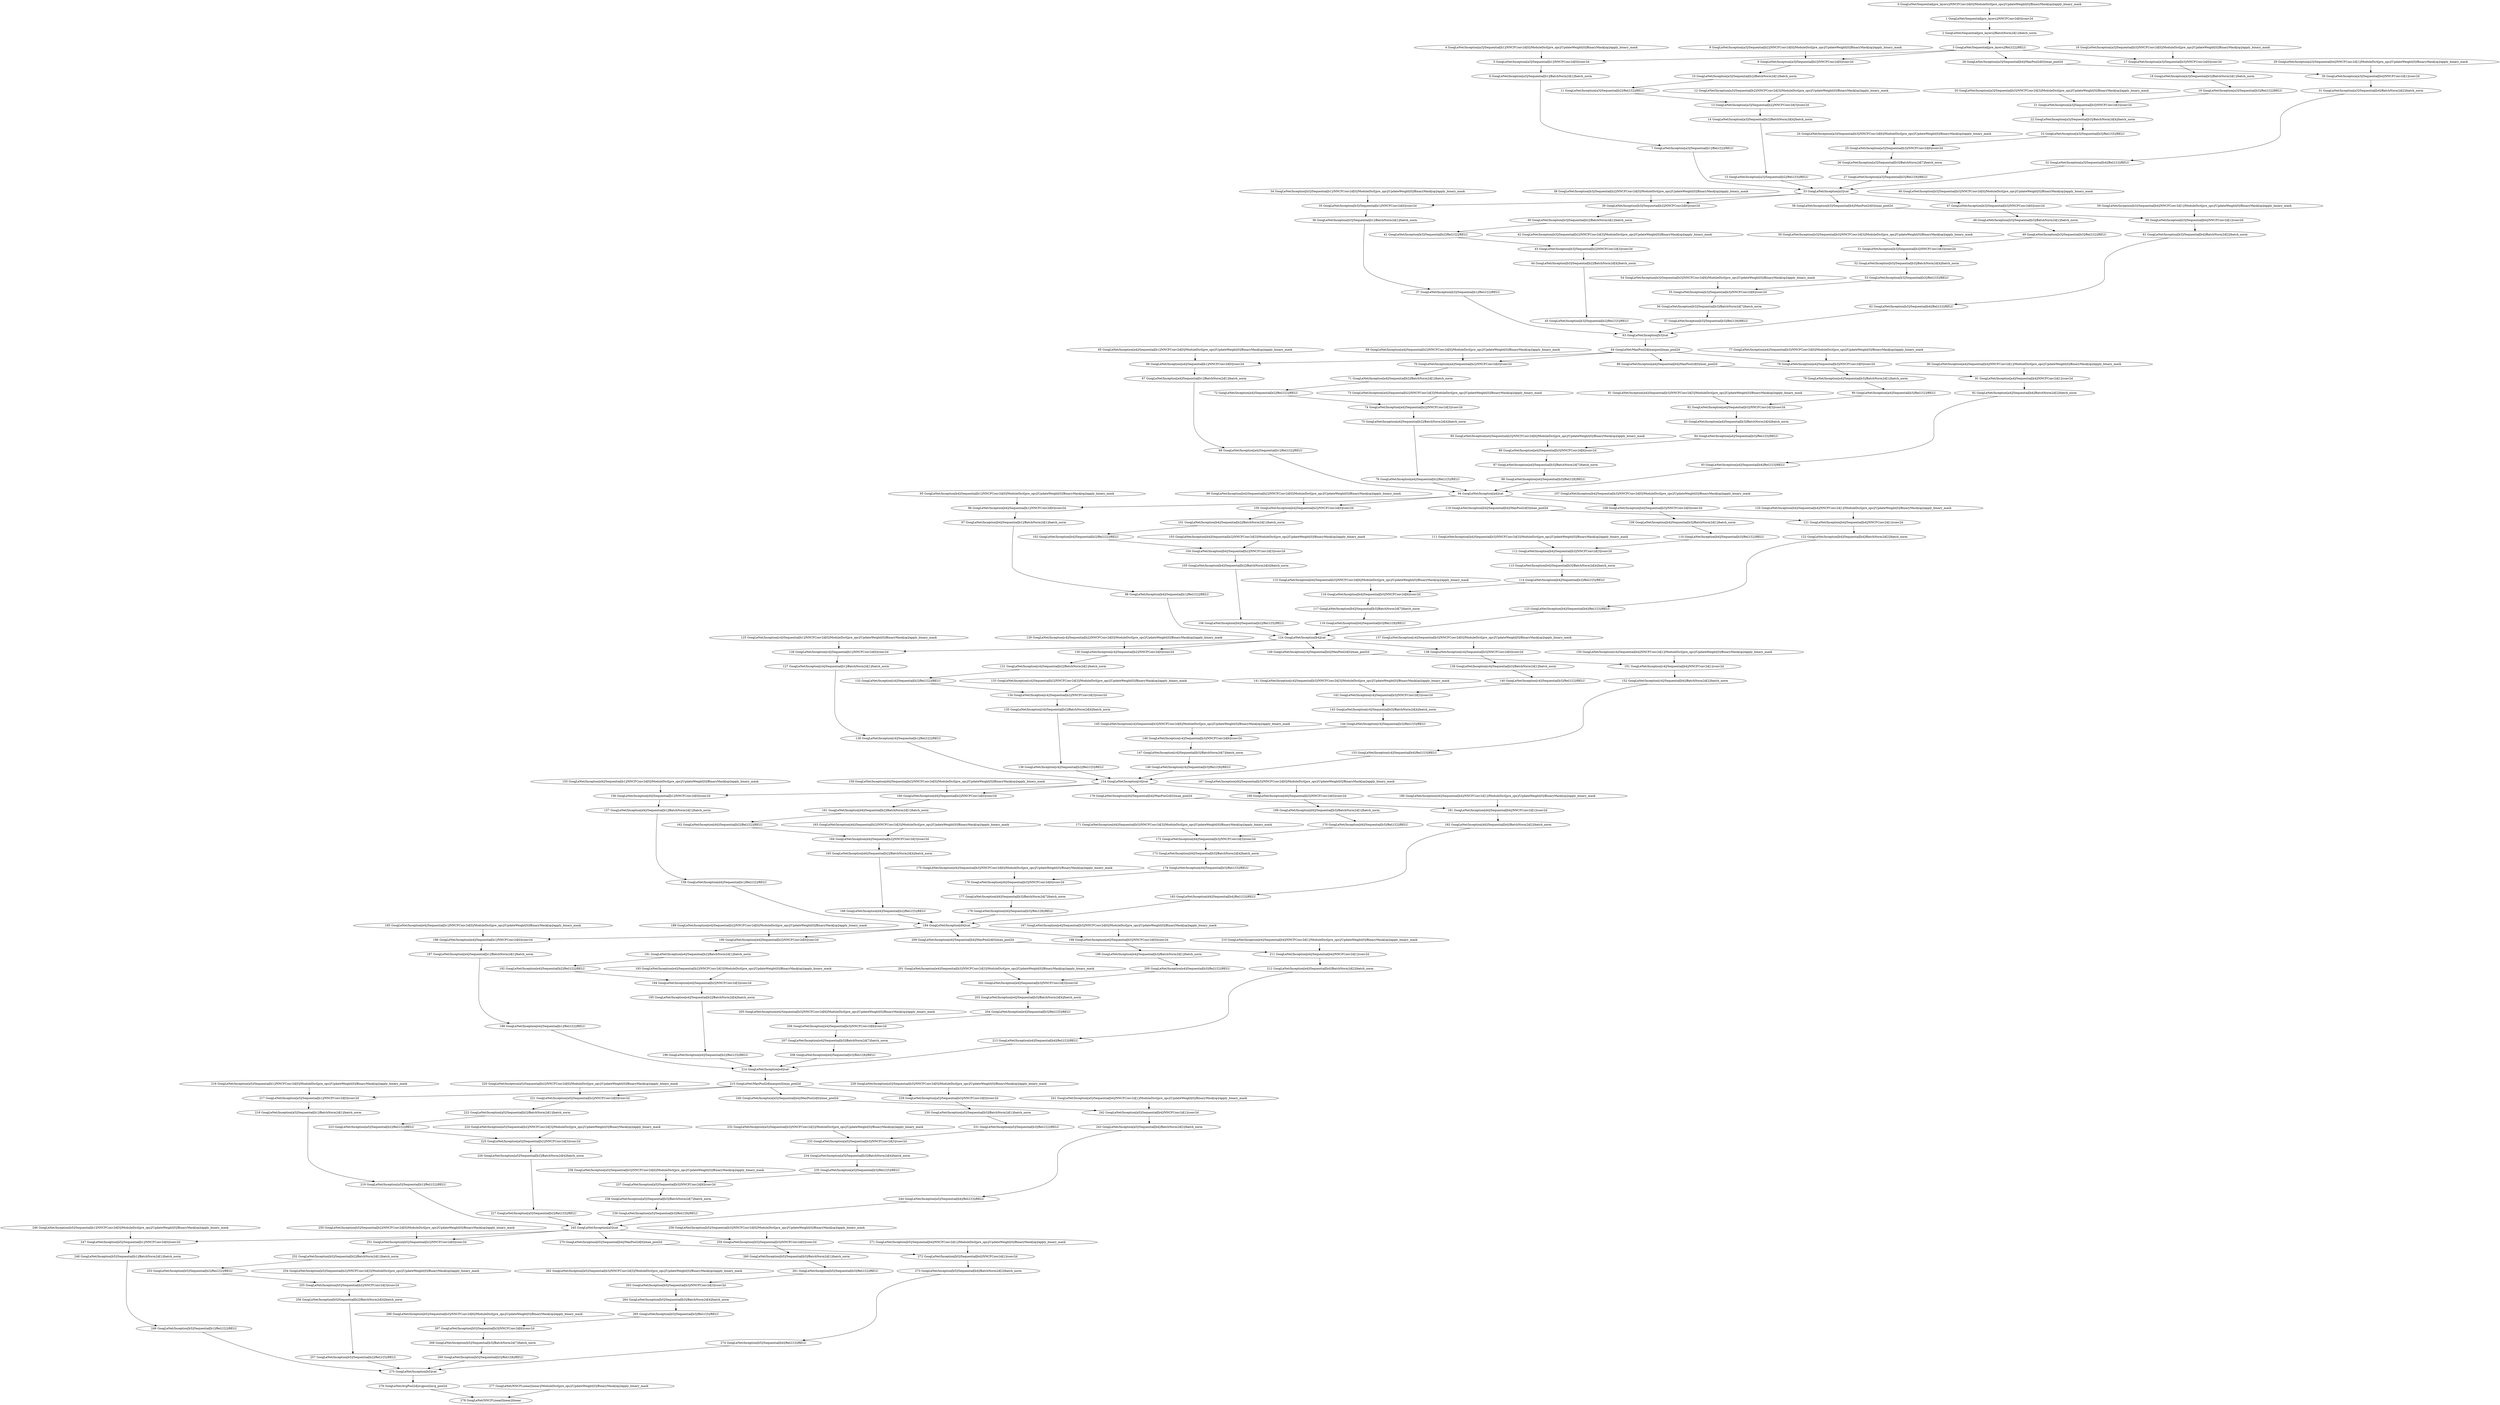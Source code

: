 strict digraph  {
"0 GoogLeNet/Sequential[pre_layers]/NNCFConv2d[0]/ModuleDict[pre_ops]/UpdateWeight[0]/BinaryMask[op]/apply_binary_mask" [id=0, scope="GoogLeNet/Sequential[pre_layers]/NNCFConv2d[0]/ModuleDict[pre_ops]/UpdateWeight[0]/BinaryMask[op]", type=apply_binary_mask];
"1 GoogLeNet/Sequential[pre_layers]/NNCFConv2d[0]/conv2d" [id=1, scope="GoogLeNet/Sequential[pre_layers]/NNCFConv2d[0]", type=conv2d];
"2 GoogLeNet/Sequential[pre_layers]/BatchNorm2d[1]/batch_norm" [id=2, scope="GoogLeNet/Sequential[pre_layers]/BatchNorm2d[1]", type=batch_norm];
"3 GoogLeNet/Sequential[pre_layers]/ReLU[2]/RELU" [id=3, scope="GoogLeNet/Sequential[pre_layers]/ReLU[2]", type=RELU];
"4 GoogLeNet/Inception[a3]/Sequential[b1]/NNCFConv2d[0]/ModuleDict[pre_ops]/UpdateWeight[0]/BinaryMask[op]/apply_binary_mask" [id=4, scope="GoogLeNet/Inception[a3]/Sequential[b1]/NNCFConv2d[0]/ModuleDict[pre_ops]/UpdateWeight[0]/BinaryMask[op]", type=apply_binary_mask];
"5 GoogLeNet/Inception[a3]/Sequential[b1]/NNCFConv2d[0]/conv2d" [id=5, scope="GoogLeNet/Inception[a3]/Sequential[b1]/NNCFConv2d[0]", type=conv2d];
"6 GoogLeNet/Inception[a3]/Sequential[b1]/BatchNorm2d[1]/batch_norm" [id=6, scope="GoogLeNet/Inception[a3]/Sequential[b1]/BatchNorm2d[1]", type=batch_norm];
"7 GoogLeNet/Inception[a3]/Sequential[b1]/ReLU[2]/RELU" [id=7, scope="GoogLeNet/Inception[a3]/Sequential[b1]/ReLU[2]", type=RELU];
"8 GoogLeNet/Inception[a3]/Sequential[b2]/NNCFConv2d[0]/ModuleDict[pre_ops]/UpdateWeight[0]/BinaryMask[op]/apply_binary_mask" [id=8, scope="GoogLeNet/Inception[a3]/Sequential[b2]/NNCFConv2d[0]/ModuleDict[pre_ops]/UpdateWeight[0]/BinaryMask[op]", type=apply_binary_mask];
"9 GoogLeNet/Inception[a3]/Sequential[b2]/NNCFConv2d[0]/conv2d" [id=9, scope="GoogLeNet/Inception[a3]/Sequential[b2]/NNCFConv2d[0]", type=conv2d];
"10 GoogLeNet/Inception[a3]/Sequential[b2]/BatchNorm2d[1]/batch_norm" [id=10, scope="GoogLeNet/Inception[a3]/Sequential[b2]/BatchNorm2d[1]", type=batch_norm];
"11 GoogLeNet/Inception[a3]/Sequential[b2]/ReLU[2]/RELU" [id=11, scope="GoogLeNet/Inception[a3]/Sequential[b2]/ReLU[2]", type=RELU];
"12 GoogLeNet/Inception[a3]/Sequential[b2]/NNCFConv2d[3]/ModuleDict[pre_ops]/UpdateWeight[0]/BinaryMask[op]/apply_binary_mask" [id=12, scope="GoogLeNet/Inception[a3]/Sequential[b2]/NNCFConv2d[3]/ModuleDict[pre_ops]/UpdateWeight[0]/BinaryMask[op]", type=apply_binary_mask];
"13 GoogLeNet/Inception[a3]/Sequential[b2]/NNCFConv2d[3]/conv2d" [id=13, scope="GoogLeNet/Inception[a3]/Sequential[b2]/NNCFConv2d[3]", type=conv2d];
"14 GoogLeNet/Inception[a3]/Sequential[b2]/BatchNorm2d[4]/batch_norm" [id=14, scope="GoogLeNet/Inception[a3]/Sequential[b2]/BatchNorm2d[4]", type=batch_norm];
"15 GoogLeNet/Inception[a3]/Sequential[b2]/ReLU[5]/RELU" [id=15, scope="GoogLeNet/Inception[a3]/Sequential[b2]/ReLU[5]", type=RELU];
"16 GoogLeNet/Inception[a3]/Sequential[b3]/NNCFConv2d[0]/ModuleDict[pre_ops]/UpdateWeight[0]/BinaryMask[op]/apply_binary_mask" [id=16, scope="GoogLeNet/Inception[a3]/Sequential[b3]/NNCFConv2d[0]/ModuleDict[pre_ops]/UpdateWeight[0]/BinaryMask[op]", type=apply_binary_mask];
"17 GoogLeNet/Inception[a3]/Sequential[b3]/NNCFConv2d[0]/conv2d" [id=17, scope="GoogLeNet/Inception[a3]/Sequential[b3]/NNCFConv2d[0]", type=conv2d];
"18 GoogLeNet/Inception[a3]/Sequential[b3]/BatchNorm2d[1]/batch_norm" [id=18, scope="GoogLeNet/Inception[a3]/Sequential[b3]/BatchNorm2d[1]", type=batch_norm];
"19 GoogLeNet/Inception[a3]/Sequential[b3]/ReLU[2]/RELU" [id=19, scope="GoogLeNet/Inception[a3]/Sequential[b3]/ReLU[2]", type=RELU];
"20 GoogLeNet/Inception[a3]/Sequential[b3]/NNCFConv2d[3]/ModuleDict[pre_ops]/UpdateWeight[0]/BinaryMask[op]/apply_binary_mask" [id=20, scope="GoogLeNet/Inception[a3]/Sequential[b3]/NNCFConv2d[3]/ModuleDict[pre_ops]/UpdateWeight[0]/BinaryMask[op]", type=apply_binary_mask];
"21 GoogLeNet/Inception[a3]/Sequential[b3]/NNCFConv2d[3]/conv2d" [id=21, scope="GoogLeNet/Inception[a3]/Sequential[b3]/NNCFConv2d[3]", type=conv2d];
"22 GoogLeNet/Inception[a3]/Sequential[b3]/BatchNorm2d[4]/batch_norm" [id=22, scope="GoogLeNet/Inception[a3]/Sequential[b3]/BatchNorm2d[4]", type=batch_norm];
"23 GoogLeNet/Inception[a3]/Sequential[b3]/ReLU[5]/RELU" [id=23, scope="GoogLeNet/Inception[a3]/Sequential[b3]/ReLU[5]", type=RELU];
"24 GoogLeNet/Inception[a3]/Sequential[b3]/NNCFConv2d[6]/ModuleDict[pre_ops]/UpdateWeight[0]/BinaryMask[op]/apply_binary_mask" [id=24, scope="GoogLeNet/Inception[a3]/Sequential[b3]/NNCFConv2d[6]/ModuleDict[pre_ops]/UpdateWeight[0]/BinaryMask[op]", type=apply_binary_mask];
"25 GoogLeNet/Inception[a3]/Sequential[b3]/NNCFConv2d[6]/conv2d" [id=25, scope="GoogLeNet/Inception[a3]/Sequential[b3]/NNCFConv2d[6]", type=conv2d];
"26 GoogLeNet/Inception[a3]/Sequential[b3]/BatchNorm2d[7]/batch_norm" [id=26, scope="GoogLeNet/Inception[a3]/Sequential[b3]/BatchNorm2d[7]", type=batch_norm];
"27 GoogLeNet/Inception[a3]/Sequential[b3]/ReLU[8]/RELU" [id=27, scope="GoogLeNet/Inception[a3]/Sequential[b3]/ReLU[8]", type=RELU];
"28 GoogLeNet/Inception[a3]/Sequential[b4]/MaxPool2d[0]/max_pool2d" [id=28, scope="GoogLeNet/Inception[a3]/Sequential[b4]/MaxPool2d[0]", type=max_pool2d];
"29 GoogLeNet/Inception[a3]/Sequential[b4]/NNCFConv2d[1]/ModuleDict[pre_ops]/UpdateWeight[0]/BinaryMask[op]/apply_binary_mask" [id=29, scope="GoogLeNet/Inception[a3]/Sequential[b4]/NNCFConv2d[1]/ModuleDict[pre_ops]/UpdateWeight[0]/BinaryMask[op]", type=apply_binary_mask];
"30 GoogLeNet/Inception[a3]/Sequential[b4]/NNCFConv2d[1]/conv2d" [id=30, scope="GoogLeNet/Inception[a3]/Sequential[b4]/NNCFConv2d[1]", type=conv2d];
"31 GoogLeNet/Inception[a3]/Sequential[b4]/BatchNorm2d[2]/batch_norm" [id=31, scope="GoogLeNet/Inception[a3]/Sequential[b4]/BatchNorm2d[2]", type=batch_norm];
"32 GoogLeNet/Inception[a3]/Sequential[b4]/ReLU[3]/RELU" [id=32, scope="GoogLeNet/Inception[a3]/Sequential[b4]/ReLU[3]", type=RELU];
"33 GoogLeNet/Inception[a3]/cat" [id=33, scope="GoogLeNet/Inception[a3]", type=cat];
"34 GoogLeNet/Inception[b3]/Sequential[b1]/NNCFConv2d[0]/ModuleDict[pre_ops]/UpdateWeight[0]/BinaryMask[op]/apply_binary_mask" [id=34, scope="GoogLeNet/Inception[b3]/Sequential[b1]/NNCFConv2d[0]/ModuleDict[pre_ops]/UpdateWeight[0]/BinaryMask[op]", type=apply_binary_mask];
"35 GoogLeNet/Inception[b3]/Sequential[b1]/NNCFConv2d[0]/conv2d" [id=35, scope="GoogLeNet/Inception[b3]/Sequential[b1]/NNCFConv2d[0]", type=conv2d];
"36 GoogLeNet/Inception[b3]/Sequential[b1]/BatchNorm2d[1]/batch_norm" [id=36, scope="GoogLeNet/Inception[b3]/Sequential[b1]/BatchNorm2d[1]", type=batch_norm];
"37 GoogLeNet/Inception[b3]/Sequential[b1]/ReLU[2]/RELU" [id=37, scope="GoogLeNet/Inception[b3]/Sequential[b1]/ReLU[2]", type=RELU];
"38 GoogLeNet/Inception[b3]/Sequential[b2]/NNCFConv2d[0]/ModuleDict[pre_ops]/UpdateWeight[0]/BinaryMask[op]/apply_binary_mask" [id=38, scope="GoogLeNet/Inception[b3]/Sequential[b2]/NNCFConv2d[0]/ModuleDict[pre_ops]/UpdateWeight[0]/BinaryMask[op]", type=apply_binary_mask];
"39 GoogLeNet/Inception[b3]/Sequential[b2]/NNCFConv2d[0]/conv2d" [id=39, scope="GoogLeNet/Inception[b3]/Sequential[b2]/NNCFConv2d[0]", type=conv2d];
"40 GoogLeNet/Inception[b3]/Sequential[b2]/BatchNorm2d[1]/batch_norm" [id=40, scope="GoogLeNet/Inception[b3]/Sequential[b2]/BatchNorm2d[1]", type=batch_norm];
"41 GoogLeNet/Inception[b3]/Sequential[b2]/ReLU[2]/RELU" [id=41, scope="GoogLeNet/Inception[b3]/Sequential[b2]/ReLU[2]", type=RELU];
"42 GoogLeNet/Inception[b3]/Sequential[b2]/NNCFConv2d[3]/ModuleDict[pre_ops]/UpdateWeight[0]/BinaryMask[op]/apply_binary_mask" [id=42, scope="GoogLeNet/Inception[b3]/Sequential[b2]/NNCFConv2d[3]/ModuleDict[pre_ops]/UpdateWeight[0]/BinaryMask[op]", type=apply_binary_mask];
"43 GoogLeNet/Inception[b3]/Sequential[b2]/NNCFConv2d[3]/conv2d" [id=43, scope="GoogLeNet/Inception[b3]/Sequential[b2]/NNCFConv2d[3]", type=conv2d];
"44 GoogLeNet/Inception[b3]/Sequential[b2]/BatchNorm2d[4]/batch_norm" [id=44, scope="GoogLeNet/Inception[b3]/Sequential[b2]/BatchNorm2d[4]", type=batch_norm];
"45 GoogLeNet/Inception[b3]/Sequential[b2]/ReLU[5]/RELU" [id=45, scope="GoogLeNet/Inception[b3]/Sequential[b2]/ReLU[5]", type=RELU];
"46 GoogLeNet/Inception[b3]/Sequential[b3]/NNCFConv2d[0]/ModuleDict[pre_ops]/UpdateWeight[0]/BinaryMask[op]/apply_binary_mask" [id=46, scope="GoogLeNet/Inception[b3]/Sequential[b3]/NNCFConv2d[0]/ModuleDict[pre_ops]/UpdateWeight[0]/BinaryMask[op]", type=apply_binary_mask];
"47 GoogLeNet/Inception[b3]/Sequential[b3]/NNCFConv2d[0]/conv2d" [id=47, scope="GoogLeNet/Inception[b3]/Sequential[b3]/NNCFConv2d[0]", type=conv2d];
"48 GoogLeNet/Inception[b3]/Sequential[b3]/BatchNorm2d[1]/batch_norm" [id=48, scope="GoogLeNet/Inception[b3]/Sequential[b3]/BatchNorm2d[1]", type=batch_norm];
"49 GoogLeNet/Inception[b3]/Sequential[b3]/ReLU[2]/RELU" [id=49, scope="GoogLeNet/Inception[b3]/Sequential[b3]/ReLU[2]", type=RELU];
"50 GoogLeNet/Inception[b3]/Sequential[b3]/NNCFConv2d[3]/ModuleDict[pre_ops]/UpdateWeight[0]/BinaryMask[op]/apply_binary_mask" [id=50, scope="GoogLeNet/Inception[b3]/Sequential[b3]/NNCFConv2d[3]/ModuleDict[pre_ops]/UpdateWeight[0]/BinaryMask[op]", type=apply_binary_mask];
"51 GoogLeNet/Inception[b3]/Sequential[b3]/NNCFConv2d[3]/conv2d" [id=51, scope="GoogLeNet/Inception[b3]/Sequential[b3]/NNCFConv2d[3]", type=conv2d];
"52 GoogLeNet/Inception[b3]/Sequential[b3]/BatchNorm2d[4]/batch_norm" [id=52, scope="GoogLeNet/Inception[b3]/Sequential[b3]/BatchNorm2d[4]", type=batch_norm];
"53 GoogLeNet/Inception[b3]/Sequential[b3]/ReLU[5]/RELU" [id=53, scope="GoogLeNet/Inception[b3]/Sequential[b3]/ReLU[5]", type=RELU];
"54 GoogLeNet/Inception[b3]/Sequential[b3]/NNCFConv2d[6]/ModuleDict[pre_ops]/UpdateWeight[0]/BinaryMask[op]/apply_binary_mask" [id=54, scope="GoogLeNet/Inception[b3]/Sequential[b3]/NNCFConv2d[6]/ModuleDict[pre_ops]/UpdateWeight[0]/BinaryMask[op]", type=apply_binary_mask];
"55 GoogLeNet/Inception[b3]/Sequential[b3]/NNCFConv2d[6]/conv2d" [id=55, scope="GoogLeNet/Inception[b3]/Sequential[b3]/NNCFConv2d[6]", type=conv2d];
"56 GoogLeNet/Inception[b3]/Sequential[b3]/BatchNorm2d[7]/batch_norm" [id=56, scope="GoogLeNet/Inception[b3]/Sequential[b3]/BatchNorm2d[7]", type=batch_norm];
"57 GoogLeNet/Inception[b3]/Sequential[b3]/ReLU[8]/RELU" [id=57, scope="GoogLeNet/Inception[b3]/Sequential[b3]/ReLU[8]", type=RELU];
"58 GoogLeNet/Inception[b3]/Sequential[b4]/MaxPool2d[0]/max_pool2d" [id=58, scope="GoogLeNet/Inception[b3]/Sequential[b4]/MaxPool2d[0]", type=max_pool2d];
"59 GoogLeNet/Inception[b3]/Sequential[b4]/NNCFConv2d[1]/ModuleDict[pre_ops]/UpdateWeight[0]/BinaryMask[op]/apply_binary_mask" [id=59, scope="GoogLeNet/Inception[b3]/Sequential[b4]/NNCFConv2d[1]/ModuleDict[pre_ops]/UpdateWeight[0]/BinaryMask[op]", type=apply_binary_mask];
"60 GoogLeNet/Inception[b3]/Sequential[b4]/NNCFConv2d[1]/conv2d" [id=60, scope="GoogLeNet/Inception[b3]/Sequential[b4]/NNCFConv2d[1]", type=conv2d];
"61 GoogLeNet/Inception[b3]/Sequential[b4]/BatchNorm2d[2]/batch_norm" [id=61, scope="GoogLeNet/Inception[b3]/Sequential[b4]/BatchNorm2d[2]", type=batch_norm];
"62 GoogLeNet/Inception[b3]/Sequential[b4]/ReLU[3]/RELU" [id=62, scope="GoogLeNet/Inception[b3]/Sequential[b4]/ReLU[3]", type=RELU];
"63 GoogLeNet/Inception[b3]/cat" [id=63, scope="GoogLeNet/Inception[b3]", type=cat];
"64 GoogLeNet/MaxPool2d[maxpool]/max_pool2d" [id=64, scope="GoogLeNet/MaxPool2d[maxpool]", type=max_pool2d];
"65 GoogLeNet/Inception[a4]/Sequential[b1]/NNCFConv2d[0]/ModuleDict[pre_ops]/UpdateWeight[0]/BinaryMask[op]/apply_binary_mask" [id=65, scope="GoogLeNet/Inception[a4]/Sequential[b1]/NNCFConv2d[0]/ModuleDict[pre_ops]/UpdateWeight[0]/BinaryMask[op]", type=apply_binary_mask];
"66 GoogLeNet/Inception[a4]/Sequential[b1]/NNCFConv2d[0]/conv2d" [id=66, scope="GoogLeNet/Inception[a4]/Sequential[b1]/NNCFConv2d[0]", type=conv2d];
"67 GoogLeNet/Inception[a4]/Sequential[b1]/BatchNorm2d[1]/batch_norm" [id=67, scope="GoogLeNet/Inception[a4]/Sequential[b1]/BatchNorm2d[1]", type=batch_norm];
"68 GoogLeNet/Inception[a4]/Sequential[b1]/ReLU[2]/RELU" [id=68, scope="GoogLeNet/Inception[a4]/Sequential[b1]/ReLU[2]", type=RELU];
"69 GoogLeNet/Inception[a4]/Sequential[b2]/NNCFConv2d[0]/ModuleDict[pre_ops]/UpdateWeight[0]/BinaryMask[op]/apply_binary_mask" [id=69, scope="GoogLeNet/Inception[a4]/Sequential[b2]/NNCFConv2d[0]/ModuleDict[pre_ops]/UpdateWeight[0]/BinaryMask[op]", type=apply_binary_mask];
"70 GoogLeNet/Inception[a4]/Sequential[b2]/NNCFConv2d[0]/conv2d" [id=70, scope="GoogLeNet/Inception[a4]/Sequential[b2]/NNCFConv2d[0]", type=conv2d];
"71 GoogLeNet/Inception[a4]/Sequential[b2]/BatchNorm2d[1]/batch_norm" [id=71, scope="GoogLeNet/Inception[a4]/Sequential[b2]/BatchNorm2d[1]", type=batch_norm];
"72 GoogLeNet/Inception[a4]/Sequential[b2]/ReLU[2]/RELU" [id=72, scope="GoogLeNet/Inception[a4]/Sequential[b2]/ReLU[2]", type=RELU];
"73 GoogLeNet/Inception[a4]/Sequential[b2]/NNCFConv2d[3]/ModuleDict[pre_ops]/UpdateWeight[0]/BinaryMask[op]/apply_binary_mask" [id=73, scope="GoogLeNet/Inception[a4]/Sequential[b2]/NNCFConv2d[3]/ModuleDict[pre_ops]/UpdateWeight[0]/BinaryMask[op]", type=apply_binary_mask];
"74 GoogLeNet/Inception[a4]/Sequential[b2]/NNCFConv2d[3]/conv2d" [id=74, scope="GoogLeNet/Inception[a4]/Sequential[b2]/NNCFConv2d[3]", type=conv2d];
"75 GoogLeNet/Inception[a4]/Sequential[b2]/BatchNorm2d[4]/batch_norm" [id=75, scope="GoogLeNet/Inception[a4]/Sequential[b2]/BatchNorm2d[4]", type=batch_norm];
"76 GoogLeNet/Inception[a4]/Sequential[b2]/ReLU[5]/RELU" [id=76, scope="GoogLeNet/Inception[a4]/Sequential[b2]/ReLU[5]", type=RELU];
"77 GoogLeNet/Inception[a4]/Sequential[b3]/NNCFConv2d[0]/ModuleDict[pre_ops]/UpdateWeight[0]/BinaryMask[op]/apply_binary_mask" [id=77, scope="GoogLeNet/Inception[a4]/Sequential[b3]/NNCFConv2d[0]/ModuleDict[pre_ops]/UpdateWeight[0]/BinaryMask[op]", type=apply_binary_mask];
"78 GoogLeNet/Inception[a4]/Sequential[b3]/NNCFConv2d[0]/conv2d" [id=78, scope="GoogLeNet/Inception[a4]/Sequential[b3]/NNCFConv2d[0]", type=conv2d];
"79 GoogLeNet/Inception[a4]/Sequential[b3]/BatchNorm2d[1]/batch_norm" [id=79, scope="GoogLeNet/Inception[a4]/Sequential[b3]/BatchNorm2d[1]", type=batch_norm];
"80 GoogLeNet/Inception[a4]/Sequential[b3]/ReLU[2]/RELU" [id=80, scope="GoogLeNet/Inception[a4]/Sequential[b3]/ReLU[2]", type=RELU];
"81 GoogLeNet/Inception[a4]/Sequential[b3]/NNCFConv2d[3]/ModuleDict[pre_ops]/UpdateWeight[0]/BinaryMask[op]/apply_binary_mask" [id=81, scope="GoogLeNet/Inception[a4]/Sequential[b3]/NNCFConv2d[3]/ModuleDict[pre_ops]/UpdateWeight[0]/BinaryMask[op]", type=apply_binary_mask];
"82 GoogLeNet/Inception[a4]/Sequential[b3]/NNCFConv2d[3]/conv2d" [id=82, scope="GoogLeNet/Inception[a4]/Sequential[b3]/NNCFConv2d[3]", type=conv2d];
"83 GoogLeNet/Inception[a4]/Sequential[b3]/BatchNorm2d[4]/batch_norm" [id=83, scope="GoogLeNet/Inception[a4]/Sequential[b3]/BatchNorm2d[4]", type=batch_norm];
"84 GoogLeNet/Inception[a4]/Sequential[b3]/ReLU[5]/RELU" [id=84, scope="GoogLeNet/Inception[a4]/Sequential[b3]/ReLU[5]", type=RELU];
"85 GoogLeNet/Inception[a4]/Sequential[b3]/NNCFConv2d[6]/ModuleDict[pre_ops]/UpdateWeight[0]/BinaryMask[op]/apply_binary_mask" [id=85, scope="GoogLeNet/Inception[a4]/Sequential[b3]/NNCFConv2d[6]/ModuleDict[pre_ops]/UpdateWeight[0]/BinaryMask[op]", type=apply_binary_mask];
"86 GoogLeNet/Inception[a4]/Sequential[b3]/NNCFConv2d[6]/conv2d" [id=86, scope="GoogLeNet/Inception[a4]/Sequential[b3]/NNCFConv2d[6]", type=conv2d];
"87 GoogLeNet/Inception[a4]/Sequential[b3]/BatchNorm2d[7]/batch_norm" [id=87, scope="GoogLeNet/Inception[a4]/Sequential[b3]/BatchNorm2d[7]", type=batch_norm];
"88 GoogLeNet/Inception[a4]/Sequential[b3]/ReLU[8]/RELU" [id=88, scope="GoogLeNet/Inception[a4]/Sequential[b3]/ReLU[8]", type=RELU];
"89 GoogLeNet/Inception[a4]/Sequential[b4]/MaxPool2d[0]/max_pool2d" [id=89, scope="GoogLeNet/Inception[a4]/Sequential[b4]/MaxPool2d[0]", type=max_pool2d];
"90 GoogLeNet/Inception[a4]/Sequential[b4]/NNCFConv2d[1]/ModuleDict[pre_ops]/UpdateWeight[0]/BinaryMask[op]/apply_binary_mask" [id=90, scope="GoogLeNet/Inception[a4]/Sequential[b4]/NNCFConv2d[1]/ModuleDict[pre_ops]/UpdateWeight[0]/BinaryMask[op]", type=apply_binary_mask];
"91 GoogLeNet/Inception[a4]/Sequential[b4]/NNCFConv2d[1]/conv2d" [id=91, scope="GoogLeNet/Inception[a4]/Sequential[b4]/NNCFConv2d[1]", type=conv2d];
"92 GoogLeNet/Inception[a4]/Sequential[b4]/BatchNorm2d[2]/batch_norm" [id=92, scope="GoogLeNet/Inception[a4]/Sequential[b4]/BatchNorm2d[2]", type=batch_norm];
"93 GoogLeNet/Inception[a4]/Sequential[b4]/ReLU[3]/RELU" [id=93, scope="GoogLeNet/Inception[a4]/Sequential[b4]/ReLU[3]", type=RELU];
"94 GoogLeNet/Inception[a4]/cat" [id=94, scope="GoogLeNet/Inception[a4]", type=cat];
"95 GoogLeNet/Inception[b4]/Sequential[b1]/NNCFConv2d[0]/ModuleDict[pre_ops]/UpdateWeight[0]/BinaryMask[op]/apply_binary_mask" [id=95, scope="GoogLeNet/Inception[b4]/Sequential[b1]/NNCFConv2d[0]/ModuleDict[pre_ops]/UpdateWeight[0]/BinaryMask[op]", type=apply_binary_mask];
"96 GoogLeNet/Inception[b4]/Sequential[b1]/NNCFConv2d[0]/conv2d" [id=96, scope="GoogLeNet/Inception[b4]/Sequential[b1]/NNCFConv2d[0]", type=conv2d];
"97 GoogLeNet/Inception[b4]/Sequential[b1]/BatchNorm2d[1]/batch_norm" [id=97, scope="GoogLeNet/Inception[b4]/Sequential[b1]/BatchNorm2d[1]", type=batch_norm];
"98 GoogLeNet/Inception[b4]/Sequential[b1]/ReLU[2]/RELU" [id=98, scope="GoogLeNet/Inception[b4]/Sequential[b1]/ReLU[2]", type=RELU];
"99 GoogLeNet/Inception[b4]/Sequential[b2]/NNCFConv2d[0]/ModuleDict[pre_ops]/UpdateWeight[0]/BinaryMask[op]/apply_binary_mask" [id=99, scope="GoogLeNet/Inception[b4]/Sequential[b2]/NNCFConv2d[0]/ModuleDict[pre_ops]/UpdateWeight[0]/BinaryMask[op]", type=apply_binary_mask];
"100 GoogLeNet/Inception[b4]/Sequential[b2]/NNCFConv2d[0]/conv2d" [id=100, scope="GoogLeNet/Inception[b4]/Sequential[b2]/NNCFConv2d[0]", type=conv2d];
"101 GoogLeNet/Inception[b4]/Sequential[b2]/BatchNorm2d[1]/batch_norm" [id=101, scope="GoogLeNet/Inception[b4]/Sequential[b2]/BatchNorm2d[1]", type=batch_norm];
"102 GoogLeNet/Inception[b4]/Sequential[b2]/ReLU[2]/RELU" [id=102, scope="GoogLeNet/Inception[b4]/Sequential[b2]/ReLU[2]", type=RELU];
"103 GoogLeNet/Inception[b4]/Sequential[b2]/NNCFConv2d[3]/ModuleDict[pre_ops]/UpdateWeight[0]/BinaryMask[op]/apply_binary_mask" [id=103, scope="GoogLeNet/Inception[b4]/Sequential[b2]/NNCFConv2d[3]/ModuleDict[pre_ops]/UpdateWeight[0]/BinaryMask[op]", type=apply_binary_mask];
"104 GoogLeNet/Inception[b4]/Sequential[b2]/NNCFConv2d[3]/conv2d" [id=104, scope="GoogLeNet/Inception[b4]/Sequential[b2]/NNCFConv2d[3]", type=conv2d];
"105 GoogLeNet/Inception[b4]/Sequential[b2]/BatchNorm2d[4]/batch_norm" [id=105, scope="GoogLeNet/Inception[b4]/Sequential[b2]/BatchNorm2d[4]", type=batch_norm];
"106 GoogLeNet/Inception[b4]/Sequential[b2]/ReLU[5]/RELU" [id=106, scope="GoogLeNet/Inception[b4]/Sequential[b2]/ReLU[5]", type=RELU];
"107 GoogLeNet/Inception[b4]/Sequential[b3]/NNCFConv2d[0]/ModuleDict[pre_ops]/UpdateWeight[0]/BinaryMask[op]/apply_binary_mask" [id=107, scope="GoogLeNet/Inception[b4]/Sequential[b3]/NNCFConv2d[0]/ModuleDict[pre_ops]/UpdateWeight[0]/BinaryMask[op]", type=apply_binary_mask];
"108 GoogLeNet/Inception[b4]/Sequential[b3]/NNCFConv2d[0]/conv2d" [id=108, scope="GoogLeNet/Inception[b4]/Sequential[b3]/NNCFConv2d[0]", type=conv2d];
"109 GoogLeNet/Inception[b4]/Sequential[b3]/BatchNorm2d[1]/batch_norm" [id=109, scope="GoogLeNet/Inception[b4]/Sequential[b3]/BatchNorm2d[1]", type=batch_norm];
"110 GoogLeNet/Inception[b4]/Sequential[b3]/ReLU[2]/RELU" [id=110, scope="GoogLeNet/Inception[b4]/Sequential[b3]/ReLU[2]", type=RELU];
"111 GoogLeNet/Inception[b4]/Sequential[b3]/NNCFConv2d[3]/ModuleDict[pre_ops]/UpdateWeight[0]/BinaryMask[op]/apply_binary_mask" [id=111, scope="GoogLeNet/Inception[b4]/Sequential[b3]/NNCFConv2d[3]/ModuleDict[pre_ops]/UpdateWeight[0]/BinaryMask[op]", type=apply_binary_mask];
"112 GoogLeNet/Inception[b4]/Sequential[b3]/NNCFConv2d[3]/conv2d" [id=112, scope="GoogLeNet/Inception[b4]/Sequential[b3]/NNCFConv2d[3]", type=conv2d];
"113 GoogLeNet/Inception[b4]/Sequential[b3]/BatchNorm2d[4]/batch_norm" [id=113, scope="GoogLeNet/Inception[b4]/Sequential[b3]/BatchNorm2d[4]", type=batch_norm];
"114 GoogLeNet/Inception[b4]/Sequential[b3]/ReLU[5]/RELU" [id=114, scope="GoogLeNet/Inception[b4]/Sequential[b3]/ReLU[5]", type=RELU];
"115 GoogLeNet/Inception[b4]/Sequential[b3]/NNCFConv2d[6]/ModuleDict[pre_ops]/UpdateWeight[0]/BinaryMask[op]/apply_binary_mask" [id=115, scope="GoogLeNet/Inception[b4]/Sequential[b3]/NNCFConv2d[6]/ModuleDict[pre_ops]/UpdateWeight[0]/BinaryMask[op]", type=apply_binary_mask];
"116 GoogLeNet/Inception[b4]/Sequential[b3]/NNCFConv2d[6]/conv2d" [id=116, scope="GoogLeNet/Inception[b4]/Sequential[b3]/NNCFConv2d[6]", type=conv2d];
"117 GoogLeNet/Inception[b4]/Sequential[b3]/BatchNorm2d[7]/batch_norm" [id=117, scope="GoogLeNet/Inception[b4]/Sequential[b3]/BatchNorm2d[7]", type=batch_norm];
"118 GoogLeNet/Inception[b4]/Sequential[b3]/ReLU[8]/RELU" [id=118, scope="GoogLeNet/Inception[b4]/Sequential[b3]/ReLU[8]", type=RELU];
"119 GoogLeNet/Inception[b4]/Sequential[b4]/MaxPool2d[0]/max_pool2d" [id=119, scope="GoogLeNet/Inception[b4]/Sequential[b4]/MaxPool2d[0]", type=max_pool2d];
"120 GoogLeNet/Inception[b4]/Sequential[b4]/NNCFConv2d[1]/ModuleDict[pre_ops]/UpdateWeight[0]/BinaryMask[op]/apply_binary_mask" [id=120, scope="GoogLeNet/Inception[b4]/Sequential[b4]/NNCFConv2d[1]/ModuleDict[pre_ops]/UpdateWeight[0]/BinaryMask[op]", type=apply_binary_mask];
"121 GoogLeNet/Inception[b4]/Sequential[b4]/NNCFConv2d[1]/conv2d" [id=121, scope="GoogLeNet/Inception[b4]/Sequential[b4]/NNCFConv2d[1]", type=conv2d];
"122 GoogLeNet/Inception[b4]/Sequential[b4]/BatchNorm2d[2]/batch_norm" [id=122, scope="GoogLeNet/Inception[b4]/Sequential[b4]/BatchNorm2d[2]", type=batch_norm];
"123 GoogLeNet/Inception[b4]/Sequential[b4]/ReLU[3]/RELU" [id=123, scope="GoogLeNet/Inception[b4]/Sequential[b4]/ReLU[3]", type=RELU];
"124 GoogLeNet/Inception[b4]/cat" [id=124, scope="GoogLeNet/Inception[b4]", type=cat];
"125 GoogLeNet/Inception[c4]/Sequential[b1]/NNCFConv2d[0]/ModuleDict[pre_ops]/UpdateWeight[0]/BinaryMask[op]/apply_binary_mask" [id=125, scope="GoogLeNet/Inception[c4]/Sequential[b1]/NNCFConv2d[0]/ModuleDict[pre_ops]/UpdateWeight[0]/BinaryMask[op]", type=apply_binary_mask];
"126 GoogLeNet/Inception[c4]/Sequential[b1]/NNCFConv2d[0]/conv2d" [id=126, scope="GoogLeNet/Inception[c4]/Sequential[b1]/NNCFConv2d[0]", type=conv2d];
"127 GoogLeNet/Inception[c4]/Sequential[b1]/BatchNorm2d[1]/batch_norm" [id=127, scope="GoogLeNet/Inception[c4]/Sequential[b1]/BatchNorm2d[1]", type=batch_norm];
"128 GoogLeNet/Inception[c4]/Sequential[b1]/ReLU[2]/RELU" [id=128, scope="GoogLeNet/Inception[c4]/Sequential[b1]/ReLU[2]", type=RELU];
"129 GoogLeNet/Inception[c4]/Sequential[b2]/NNCFConv2d[0]/ModuleDict[pre_ops]/UpdateWeight[0]/BinaryMask[op]/apply_binary_mask" [id=129, scope="GoogLeNet/Inception[c4]/Sequential[b2]/NNCFConv2d[0]/ModuleDict[pre_ops]/UpdateWeight[0]/BinaryMask[op]", type=apply_binary_mask];
"130 GoogLeNet/Inception[c4]/Sequential[b2]/NNCFConv2d[0]/conv2d" [id=130, scope="GoogLeNet/Inception[c4]/Sequential[b2]/NNCFConv2d[0]", type=conv2d];
"131 GoogLeNet/Inception[c4]/Sequential[b2]/BatchNorm2d[1]/batch_norm" [id=131, scope="GoogLeNet/Inception[c4]/Sequential[b2]/BatchNorm2d[1]", type=batch_norm];
"132 GoogLeNet/Inception[c4]/Sequential[b2]/ReLU[2]/RELU" [id=132, scope="GoogLeNet/Inception[c4]/Sequential[b2]/ReLU[2]", type=RELU];
"133 GoogLeNet/Inception[c4]/Sequential[b2]/NNCFConv2d[3]/ModuleDict[pre_ops]/UpdateWeight[0]/BinaryMask[op]/apply_binary_mask" [id=133, scope="GoogLeNet/Inception[c4]/Sequential[b2]/NNCFConv2d[3]/ModuleDict[pre_ops]/UpdateWeight[0]/BinaryMask[op]", type=apply_binary_mask];
"134 GoogLeNet/Inception[c4]/Sequential[b2]/NNCFConv2d[3]/conv2d" [id=134, scope="GoogLeNet/Inception[c4]/Sequential[b2]/NNCFConv2d[3]", type=conv2d];
"135 GoogLeNet/Inception[c4]/Sequential[b2]/BatchNorm2d[4]/batch_norm" [id=135, scope="GoogLeNet/Inception[c4]/Sequential[b2]/BatchNorm2d[4]", type=batch_norm];
"136 GoogLeNet/Inception[c4]/Sequential[b2]/ReLU[5]/RELU" [id=136, scope="GoogLeNet/Inception[c4]/Sequential[b2]/ReLU[5]", type=RELU];
"137 GoogLeNet/Inception[c4]/Sequential[b3]/NNCFConv2d[0]/ModuleDict[pre_ops]/UpdateWeight[0]/BinaryMask[op]/apply_binary_mask" [id=137, scope="GoogLeNet/Inception[c4]/Sequential[b3]/NNCFConv2d[0]/ModuleDict[pre_ops]/UpdateWeight[0]/BinaryMask[op]", type=apply_binary_mask];
"138 GoogLeNet/Inception[c4]/Sequential[b3]/NNCFConv2d[0]/conv2d" [id=138, scope="GoogLeNet/Inception[c4]/Sequential[b3]/NNCFConv2d[0]", type=conv2d];
"139 GoogLeNet/Inception[c4]/Sequential[b3]/BatchNorm2d[1]/batch_norm" [id=139, scope="GoogLeNet/Inception[c4]/Sequential[b3]/BatchNorm2d[1]", type=batch_norm];
"140 GoogLeNet/Inception[c4]/Sequential[b3]/ReLU[2]/RELU" [id=140, scope="GoogLeNet/Inception[c4]/Sequential[b3]/ReLU[2]", type=RELU];
"141 GoogLeNet/Inception[c4]/Sequential[b3]/NNCFConv2d[3]/ModuleDict[pre_ops]/UpdateWeight[0]/BinaryMask[op]/apply_binary_mask" [id=141, scope="GoogLeNet/Inception[c4]/Sequential[b3]/NNCFConv2d[3]/ModuleDict[pre_ops]/UpdateWeight[0]/BinaryMask[op]", type=apply_binary_mask];
"142 GoogLeNet/Inception[c4]/Sequential[b3]/NNCFConv2d[3]/conv2d" [id=142, scope="GoogLeNet/Inception[c4]/Sequential[b3]/NNCFConv2d[3]", type=conv2d];
"143 GoogLeNet/Inception[c4]/Sequential[b3]/BatchNorm2d[4]/batch_norm" [id=143, scope="GoogLeNet/Inception[c4]/Sequential[b3]/BatchNorm2d[4]", type=batch_norm];
"144 GoogLeNet/Inception[c4]/Sequential[b3]/ReLU[5]/RELU" [id=144, scope="GoogLeNet/Inception[c4]/Sequential[b3]/ReLU[5]", type=RELU];
"145 GoogLeNet/Inception[c4]/Sequential[b3]/NNCFConv2d[6]/ModuleDict[pre_ops]/UpdateWeight[0]/BinaryMask[op]/apply_binary_mask" [id=145, scope="GoogLeNet/Inception[c4]/Sequential[b3]/NNCFConv2d[6]/ModuleDict[pre_ops]/UpdateWeight[0]/BinaryMask[op]", type=apply_binary_mask];
"146 GoogLeNet/Inception[c4]/Sequential[b3]/NNCFConv2d[6]/conv2d" [id=146, scope="GoogLeNet/Inception[c4]/Sequential[b3]/NNCFConv2d[6]", type=conv2d];
"147 GoogLeNet/Inception[c4]/Sequential[b3]/BatchNorm2d[7]/batch_norm" [id=147, scope="GoogLeNet/Inception[c4]/Sequential[b3]/BatchNorm2d[7]", type=batch_norm];
"148 GoogLeNet/Inception[c4]/Sequential[b3]/ReLU[8]/RELU" [id=148, scope="GoogLeNet/Inception[c4]/Sequential[b3]/ReLU[8]", type=RELU];
"149 GoogLeNet/Inception[c4]/Sequential[b4]/MaxPool2d[0]/max_pool2d" [id=149, scope="GoogLeNet/Inception[c4]/Sequential[b4]/MaxPool2d[0]", type=max_pool2d];
"150 GoogLeNet/Inception[c4]/Sequential[b4]/NNCFConv2d[1]/ModuleDict[pre_ops]/UpdateWeight[0]/BinaryMask[op]/apply_binary_mask" [id=150, scope="GoogLeNet/Inception[c4]/Sequential[b4]/NNCFConv2d[1]/ModuleDict[pre_ops]/UpdateWeight[0]/BinaryMask[op]", type=apply_binary_mask];
"151 GoogLeNet/Inception[c4]/Sequential[b4]/NNCFConv2d[1]/conv2d" [id=151, scope="GoogLeNet/Inception[c4]/Sequential[b4]/NNCFConv2d[1]", type=conv2d];
"152 GoogLeNet/Inception[c4]/Sequential[b4]/BatchNorm2d[2]/batch_norm" [id=152, scope="GoogLeNet/Inception[c4]/Sequential[b4]/BatchNorm2d[2]", type=batch_norm];
"153 GoogLeNet/Inception[c4]/Sequential[b4]/ReLU[3]/RELU" [id=153, scope="GoogLeNet/Inception[c4]/Sequential[b4]/ReLU[3]", type=RELU];
"154 GoogLeNet/Inception[c4]/cat" [id=154, scope="GoogLeNet/Inception[c4]", type=cat];
"155 GoogLeNet/Inception[d4]/Sequential[b1]/NNCFConv2d[0]/ModuleDict[pre_ops]/UpdateWeight[0]/BinaryMask[op]/apply_binary_mask" [id=155, scope="GoogLeNet/Inception[d4]/Sequential[b1]/NNCFConv2d[0]/ModuleDict[pre_ops]/UpdateWeight[0]/BinaryMask[op]", type=apply_binary_mask];
"156 GoogLeNet/Inception[d4]/Sequential[b1]/NNCFConv2d[0]/conv2d" [id=156, scope="GoogLeNet/Inception[d4]/Sequential[b1]/NNCFConv2d[0]", type=conv2d];
"157 GoogLeNet/Inception[d4]/Sequential[b1]/BatchNorm2d[1]/batch_norm" [id=157, scope="GoogLeNet/Inception[d4]/Sequential[b1]/BatchNorm2d[1]", type=batch_norm];
"158 GoogLeNet/Inception[d4]/Sequential[b1]/ReLU[2]/RELU" [id=158, scope="GoogLeNet/Inception[d4]/Sequential[b1]/ReLU[2]", type=RELU];
"159 GoogLeNet/Inception[d4]/Sequential[b2]/NNCFConv2d[0]/ModuleDict[pre_ops]/UpdateWeight[0]/BinaryMask[op]/apply_binary_mask" [id=159, scope="GoogLeNet/Inception[d4]/Sequential[b2]/NNCFConv2d[0]/ModuleDict[pre_ops]/UpdateWeight[0]/BinaryMask[op]", type=apply_binary_mask];
"160 GoogLeNet/Inception[d4]/Sequential[b2]/NNCFConv2d[0]/conv2d" [id=160, scope="GoogLeNet/Inception[d4]/Sequential[b2]/NNCFConv2d[0]", type=conv2d];
"161 GoogLeNet/Inception[d4]/Sequential[b2]/BatchNorm2d[1]/batch_norm" [id=161, scope="GoogLeNet/Inception[d4]/Sequential[b2]/BatchNorm2d[1]", type=batch_norm];
"162 GoogLeNet/Inception[d4]/Sequential[b2]/ReLU[2]/RELU" [id=162, scope="GoogLeNet/Inception[d4]/Sequential[b2]/ReLU[2]", type=RELU];
"163 GoogLeNet/Inception[d4]/Sequential[b2]/NNCFConv2d[3]/ModuleDict[pre_ops]/UpdateWeight[0]/BinaryMask[op]/apply_binary_mask" [id=163, scope="GoogLeNet/Inception[d4]/Sequential[b2]/NNCFConv2d[3]/ModuleDict[pre_ops]/UpdateWeight[0]/BinaryMask[op]", type=apply_binary_mask];
"164 GoogLeNet/Inception[d4]/Sequential[b2]/NNCFConv2d[3]/conv2d" [id=164, scope="GoogLeNet/Inception[d4]/Sequential[b2]/NNCFConv2d[3]", type=conv2d];
"165 GoogLeNet/Inception[d4]/Sequential[b2]/BatchNorm2d[4]/batch_norm" [id=165, scope="GoogLeNet/Inception[d4]/Sequential[b2]/BatchNorm2d[4]", type=batch_norm];
"166 GoogLeNet/Inception[d4]/Sequential[b2]/ReLU[5]/RELU" [id=166, scope="GoogLeNet/Inception[d4]/Sequential[b2]/ReLU[5]", type=RELU];
"167 GoogLeNet/Inception[d4]/Sequential[b3]/NNCFConv2d[0]/ModuleDict[pre_ops]/UpdateWeight[0]/BinaryMask[op]/apply_binary_mask" [id=167, scope="GoogLeNet/Inception[d4]/Sequential[b3]/NNCFConv2d[0]/ModuleDict[pre_ops]/UpdateWeight[0]/BinaryMask[op]", type=apply_binary_mask];
"168 GoogLeNet/Inception[d4]/Sequential[b3]/NNCFConv2d[0]/conv2d" [id=168, scope="GoogLeNet/Inception[d4]/Sequential[b3]/NNCFConv2d[0]", type=conv2d];
"169 GoogLeNet/Inception[d4]/Sequential[b3]/BatchNorm2d[1]/batch_norm" [id=169, scope="GoogLeNet/Inception[d4]/Sequential[b3]/BatchNorm2d[1]", type=batch_norm];
"170 GoogLeNet/Inception[d4]/Sequential[b3]/ReLU[2]/RELU" [id=170, scope="GoogLeNet/Inception[d4]/Sequential[b3]/ReLU[2]", type=RELU];
"171 GoogLeNet/Inception[d4]/Sequential[b3]/NNCFConv2d[3]/ModuleDict[pre_ops]/UpdateWeight[0]/BinaryMask[op]/apply_binary_mask" [id=171, scope="GoogLeNet/Inception[d4]/Sequential[b3]/NNCFConv2d[3]/ModuleDict[pre_ops]/UpdateWeight[0]/BinaryMask[op]", type=apply_binary_mask];
"172 GoogLeNet/Inception[d4]/Sequential[b3]/NNCFConv2d[3]/conv2d" [id=172, scope="GoogLeNet/Inception[d4]/Sequential[b3]/NNCFConv2d[3]", type=conv2d];
"173 GoogLeNet/Inception[d4]/Sequential[b3]/BatchNorm2d[4]/batch_norm" [id=173, scope="GoogLeNet/Inception[d4]/Sequential[b3]/BatchNorm2d[4]", type=batch_norm];
"174 GoogLeNet/Inception[d4]/Sequential[b3]/ReLU[5]/RELU" [id=174, scope="GoogLeNet/Inception[d4]/Sequential[b3]/ReLU[5]", type=RELU];
"175 GoogLeNet/Inception[d4]/Sequential[b3]/NNCFConv2d[6]/ModuleDict[pre_ops]/UpdateWeight[0]/BinaryMask[op]/apply_binary_mask" [id=175, scope="GoogLeNet/Inception[d4]/Sequential[b3]/NNCFConv2d[6]/ModuleDict[pre_ops]/UpdateWeight[0]/BinaryMask[op]", type=apply_binary_mask];
"176 GoogLeNet/Inception[d4]/Sequential[b3]/NNCFConv2d[6]/conv2d" [id=176, scope="GoogLeNet/Inception[d4]/Sequential[b3]/NNCFConv2d[6]", type=conv2d];
"177 GoogLeNet/Inception[d4]/Sequential[b3]/BatchNorm2d[7]/batch_norm" [id=177, scope="GoogLeNet/Inception[d4]/Sequential[b3]/BatchNorm2d[7]", type=batch_norm];
"178 GoogLeNet/Inception[d4]/Sequential[b3]/ReLU[8]/RELU" [id=178, scope="GoogLeNet/Inception[d4]/Sequential[b3]/ReLU[8]", type=RELU];
"179 GoogLeNet/Inception[d4]/Sequential[b4]/MaxPool2d[0]/max_pool2d" [id=179, scope="GoogLeNet/Inception[d4]/Sequential[b4]/MaxPool2d[0]", type=max_pool2d];
"180 GoogLeNet/Inception[d4]/Sequential[b4]/NNCFConv2d[1]/ModuleDict[pre_ops]/UpdateWeight[0]/BinaryMask[op]/apply_binary_mask" [id=180, scope="GoogLeNet/Inception[d4]/Sequential[b4]/NNCFConv2d[1]/ModuleDict[pre_ops]/UpdateWeight[0]/BinaryMask[op]", type=apply_binary_mask];
"181 GoogLeNet/Inception[d4]/Sequential[b4]/NNCFConv2d[1]/conv2d" [id=181, scope="GoogLeNet/Inception[d4]/Sequential[b4]/NNCFConv2d[1]", type=conv2d];
"182 GoogLeNet/Inception[d4]/Sequential[b4]/BatchNorm2d[2]/batch_norm" [id=182, scope="GoogLeNet/Inception[d4]/Sequential[b4]/BatchNorm2d[2]", type=batch_norm];
"183 GoogLeNet/Inception[d4]/Sequential[b4]/ReLU[3]/RELU" [id=183, scope="GoogLeNet/Inception[d4]/Sequential[b4]/ReLU[3]", type=RELU];
"184 GoogLeNet/Inception[d4]/cat" [id=184, scope="GoogLeNet/Inception[d4]", type=cat];
"185 GoogLeNet/Inception[e4]/Sequential[b1]/NNCFConv2d[0]/ModuleDict[pre_ops]/UpdateWeight[0]/BinaryMask[op]/apply_binary_mask" [id=185, scope="GoogLeNet/Inception[e4]/Sequential[b1]/NNCFConv2d[0]/ModuleDict[pre_ops]/UpdateWeight[0]/BinaryMask[op]", type=apply_binary_mask];
"186 GoogLeNet/Inception[e4]/Sequential[b1]/NNCFConv2d[0]/conv2d" [id=186, scope="GoogLeNet/Inception[e4]/Sequential[b1]/NNCFConv2d[0]", type=conv2d];
"187 GoogLeNet/Inception[e4]/Sequential[b1]/BatchNorm2d[1]/batch_norm" [id=187, scope="GoogLeNet/Inception[e4]/Sequential[b1]/BatchNorm2d[1]", type=batch_norm];
"188 GoogLeNet/Inception[e4]/Sequential[b1]/ReLU[2]/RELU" [id=188, scope="GoogLeNet/Inception[e4]/Sequential[b1]/ReLU[2]", type=RELU];
"189 GoogLeNet/Inception[e4]/Sequential[b2]/NNCFConv2d[0]/ModuleDict[pre_ops]/UpdateWeight[0]/BinaryMask[op]/apply_binary_mask" [id=189, scope="GoogLeNet/Inception[e4]/Sequential[b2]/NNCFConv2d[0]/ModuleDict[pre_ops]/UpdateWeight[0]/BinaryMask[op]", type=apply_binary_mask];
"190 GoogLeNet/Inception[e4]/Sequential[b2]/NNCFConv2d[0]/conv2d" [id=190, scope="GoogLeNet/Inception[e4]/Sequential[b2]/NNCFConv2d[0]", type=conv2d];
"191 GoogLeNet/Inception[e4]/Sequential[b2]/BatchNorm2d[1]/batch_norm" [id=191, scope="GoogLeNet/Inception[e4]/Sequential[b2]/BatchNorm2d[1]", type=batch_norm];
"192 GoogLeNet/Inception[e4]/Sequential[b2]/ReLU[2]/RELU" [id=192, scope="GoogLeNet/Inception[e4]/Sequential[b2]/ReLU[2]", type=RELU];
"193 GoogLeNet/Inception[e4]/Sequential[b2]/NNCFConv2d[3]/ModuleDict[pre_ops]/UpdateWeight[0]/BinaryMask[op]/apply_binary_mask" [id=193, scope="GoogLeNet/Inception[e4]/Sequential[b2]/NNCFConv2d[3]/ModuleDict[pre_ops]/UpdateWeight[0]/BinaryMask[op]", type=apply_binary_mask];
"194 GoogLeNet/Inception[e4]/Sequential[b2]/NNCFConv2d[3]/conv2d" [id=194, scope="GoogLeNet/Inception[e4]/Sequential[b2]/NNCFConv2d[3]", type=conv2d];
"195 GoogLeNet/Inception[e4]/Sequential[b2]/BatchNorm2d[4]/batch_norm" [id=195, scope="GoogLeNet/Inception[e4]/Sequential[b2]/BatchNorm2d[4]", type=batch_norm];
"196 GoogLeNet/Inception[e4]/Sequential[b2]/ReLU[5]/RELU" [id=196, scope="GoogLeNet/Inception[e4]/Sequential[b2]/ReLU[5]", type=RELU];
"197 GoogLeNet/Inception[e4]/Sequential[b3]/NNCFConv2d[0]/ModuleDict[pre_ops]/UpdateWeight[0]/BinaryMask[op]/apply_binary_mask" [id=197, scope="GoogLeNet/Inception[e4]/Sequential[b3]/NNCFConv2d[0]/ModuleDict[pre_ops]/UpdateWeight[0]/BinaryMask[op]", type=apply_binary_mask];
"198 GoogLeNet/Inception[e4]/Sequential[b3]/NNCFConv2d[0]/conv2d" [id=198, scope="GoogLeNet/Inception[e4]/Sequential[b3]/NNCFConv2d[0]", type=conv2d];
"199 GoogLeNet/Inception[e4]/Sequential[b3]/BatchNorm2d[1]/batch_norm" [id=199, scope="GoogLeNet/Inception[e4]/Sequential[b3]/BatchNorm2d[1]", type=batch_norm];
"200 GoogLeNet/Inception[e4]/Sequential[b3]/ReLU[2]/RELU" [id=200, scope="GoogLeNet/Inception[e4]/Sequential[b3]/ReLU[2]", type=RELU];
"201 GoogLeNet/Inception[e4]/Sequential[b3]/NNCFConv2d[3]/ModuleDict[pre_ops]/UpdateWeight[0]/BinaryMask[op]/apply_binary_mask" [id=201, scope="GoogLeNet/Inception[e4]/Sequential[b3]/NNCFConv2d[3]/ModuleDict[pre_ops]/UpdateWeight[0]/BinaryMask[op]", type=apply_binary_mask];
"202 GoogLeNet/Inception[e4]/Sequential[b3]/NNCFConv2d[3]/conv2d" [id=202, scope="GoogLeNet/Inception[e4]/Sequential[b3]/NNCFConv2d[3]", type=conv2d];
"203 GoogLeNet/Inception[e4]/Sequential[b3]/BatchNorm2d[4]/batch_norm" [id=203, scope="GoogLeNet/Inception[e4]/Sequential[b3]/BatchNorm2d[4]", type=batch_norm];
"204 GoogLeNet/Inception[e4]/Sequential[b3]/ReLU[5]/RELU" [id=204, scope="GoogLeNet/Inception[e4]/Sequential[b3]/ReLU[5]", type=RELU];
"205 GoogLeNet/Inception[e4]/Sequential[b3]/NNCFConv2d[6]/ModuleDict[pre_ops]/UpdateWeight[0]/BinaryMask[op]/apply_binary_mask" [id=205, scope="GoogLeNet/Inception[e4]/Sequential[b3]/NNCFConv2d[6]/ModuleDict[pre_ops]/UpdateWeight[0]/BinaryMask[op]", type=apply_binary_mask];
"206 GoogLeNet/Inception[e4]/Sequential[b3]/NNCFConv2d[6]/conv2d" [id=206, scope="GoogLeNet/Inception[e4]/Sequential[b3]/NNCFConv2d[6]", type=conv2d];
"207 GoogLeNet/Inception[e4]/Sequential[b3]/BatchNorm2d[7]/batch_norm" [id=207, scope="GoogLeNet/Inception[e4]/Sequential[b3]/BatchNorm2d[7]", type=batch_norm];
"208 GoogLeNet/Inception[e4]/Sequential[b3]/ReLU[8]/RELU" [id=208, scope="GoogLeNet/Inception[e4]/Sequential[b3]/ReLU[8]", type=RELU];
"209 GoogLeNet/Inception[e4]/Sequential[b4]/MaxPool2d[0]/max_pool2d" [id=209, scope="GoogLeNet/Inception[e4]/Sequential[b4]/MaxPool2d[0]", type=max_pool2d];
"210 GoogLeNet/Inception[e4]/Sequential[b4]/NNCFConv2d[1]/ModuleDict[pre_ops]/UpdateWeight[0]/BinaryMask[op]/apply_binary_mask" [id=210, scope="GoogLeNet/Inception[e4]/Sequential[b4]/NNCFConv2d[1]/ModuleDict[pre_ops]/UpdateWeight[0]/BinaryMask[op]", type=apply_binary_mask];
"211 GoogLeNet/Inception[e4]/Sequential[b4]/NNCFConv2d[1]/conv2d" [id=211, scope="GoogLeNet/Inception[e4]/Sequential[b4]/NNCFConv2d[1]", type=conv2d];
"212 GoogLeNet/Inception[e4]/Sequential[b4]/BatchNorm2d[2]/batch_norm" [id=212, scope="GoogLeNet/Inception[e4]/Sequential[b4]/BatchNorm2d[2]", type=batch_norm];
"213 GoogLeNet/Inception[e4]/Sequential[b4]/ReLU[3]/RELU" [id=213, scope="GoogLeNet/Inception[e4]/Sequential[b4]/ReLU[3]", type=RELU];
"214 GoogLeNet/Inception[e4]/cat" [id=214, scope="GoogLeNet/Inception[e4]", type=cat];
"215 GoogLeNet/MaxPool2d[maxpool]/max_pool2d" [id=215, scope="GoogLeNet/MaxPool2d[maxpool]", type=max_pool2d];
"216 GoogLeNet/Inception[a5]/Sequential[b1]/NNCFConv2d[0]/ModuleDict[pre_ops]/UpdateWeight[0]/BinaryMask[op]/apply_binary_mask" [id=216, scope="GoogLeNet/Inception[a5]/Sequential[b1]/NNCFConv2d[0]/ModuleDict[pre_ops]/UpdateWeight[0]/BinaryMask[op]", type=apply_binary_mask];
"217 GoogLeNet/Inception[a5]/Sequential[b1]/NNCFConv2d[0]/conv2d" [id=217, scope="GoogLeNet/Inception[a5]/Sequential[b1]/NNCFConv2d[0]", type=conv2d];
"218 GoogLeNet/Inception[a5]/Sequential[b1]/BatchNorm2d[1]/batch_norm" [id=218, scope="GoogLeNet/Inception[a5]/Sequential[b1]/BatchNorm2d[1]", type=batch_norm];
"219 GoogLeNet/Inception[a5]/Sequential[b1]/ReLU[2]/RELU" [id=219, scope="GoogLeNet/Inception[a5]/Sequential[b1]/ReLU[2]", type=RELU];
"220 GoogLeNet/Inception[a5]/Sequential[b2]/NNCFConv2d[0]/ModuleDict[pre_ops]/UpdateWeight[0]/BinaryMask[op]/apply_binary_mask" [id=220, scope="GoogLeNet/Inception[a5]/Sequential[b2]/NNCFConv2d[0]/ModuleDict[pre_ops]/UpdateWeight[0]/BinaryMask[op]", type=apply_binary_mask];
"221 GoogLeNet/Inception[a5]/Sequential[b2]/NNCFConv2d[0]/conv2d" [id=221, scope="GoogLeNet/Inception[a5]/Sequential[b2]/NNCFConv2d[0]", type=conv2d];
"222 GoogLeNet/Inception[a5]/Sequential[b2]/BatchNorm2d[1]/batch_norm" [id=222, scope="GoogLeNet/Inception[a5]/Sequential[b2]/BatchNorm2d[1]", type=batch_norm];
"223 GoogLeNet/Inception[a5]/Sequential[b2]/ReLU[2]/RELU" [id=223, scope="GoogLeNet/Inception[a5]/Sequential[b2]/ReLU[2]", type=RELU];
"224 GoogLeNet/Inception[a5]/Sequential[b2]/NNCFConv2d[3]/ModuleDict[pre_ops]/UpdateWeight[0]/BinaryMask[op]/apply_binary_mask" [id=224, scope="GoogLeNet/Inception[a5]/Sequential[b2]/NNCFConv2d[3]/ModuleDict[pre_ops]/UpdateWeight[0]/BinaryMask[op]", type=apply_binary_mask];
"225 GoogLeNet/Inception[a5]/Sequential[b2]/NNCFConv2d[3]/conv2d" [id=225, scope="GoogLeNet/Inception[a5]/Sequential[b2]/NNCFConv2d[3]", type=conv2d];
"226 GoogLeNet/Inception[a5]/Sequential[b2]/BatchNorm2d[4]/batch_norm" [id=226, scope="GoogLeNet/Inception[a5]/Sequential[b2]/BatchNorm2d[4]", type=batch_norm];
"227 GoogLeNet/Inception[a5]/Sequential[b2]/ReLU[5]/RELU" [id=227, scope="GoogLeNet/Inception[a5]/Sequential[b2]/ReLU[5]", type=RELU];
"228 GoogLeNet/Inception[a5]/Sequential[b3]/NNCFConv2d[0]/ModuleDict[pre_ops]/UpdateWeight[0]/BinaryMask[op]/apply_binary_mask" [id=228, scope="GoogLeNet/Inception[a5]/Sequential[b3]/NNCFConv2d[0]/ModuleDict[pre_ops]/UpdateWeight[0]/BinaryMask[op]", type=apply_binary_mask];
"229 GoogLeNet/Inception[a5]/Sequential[b3]/NNCFConv2d[0]/conv2d" [id=229, scope="GoogLeNet/Inception[a5]/Sequential[b3]/NNCFConv2d[0]", type=conv2d];
"230 GoogLeNet/Inception[a5]/Sequential[b3]/BatchNorm2d[1]/batch_norm" [id=230, scope="GoogLeNet/Inception[a5]/Sequential[b3]/BatchNorm2d[1]", type=batch_norm];
"231 GoogLeNet/Inception[a5]/Sequential[b3]/ReLU[2]/RELU" [id=231, scope="GoogLeNet/Inception[a5]/Sequential[b3]/ReLU[2]", type=RELU];
"232 GoogLeNet/Inception[a5]/Sequential[b3]/NNCFConv2d[3]/ModuleDict[pre_ops]/UpdateWeight[0]/BinaryMask[op]/apply_binary_mask" [id=232, scope="GoogLeNet/Inception[a5]/Sequential[b3]/NNCFConv2d[3]/ModuleDict[pre_ops]/UpdateWeight[0]/BinaryMask[op]", type=apply_binary_mask];
"233 GoogLeNet/Inception[a5]/Sequential[b3]/NNCFConv2d[3]/conv2d" [id=233, scope="GoogLeNet/Inception[a5]/Sequential[b3]/NNCFConv2d[3]", type=conv2d];
"234 GoogLeNet/Inception[a5]/Sequential[b3]/BatchNorm2d[4]/batch_norm" [id=234, scope="GoogLeNet/Inception[a5]/Sequential[b3]/BatchNorm2d[4]", type=batch_norm];
"235 GoogLeNet/Inception[a5]/Sequential[b3]/ReLU[5]/RELU" [id=235, scope="GoogLeNet/Inception[a5]/Sequential[b3]/ReLU[5]", type=RELU];
"236 GoogLeNet/Inception[a5]/Sequential[b3]/NNCFConv2d[6]/ModuleDict[pre_ops]/UpdateWeight[0]/BinaryMask[op]/apply_binary_mask" [id=236, scope="GoogLeNet/Inception[a5]/Sequential[b3]/NNCFConv2d[6]/ModuleDict[pre_ops]/UpdateWeight[0]/BinaryMask[op]", type=apply_binary_mask];
"237 GoogLeNet/Inception[a5]/Sequential[b3]/NNCFConv2d[6]/conv2d" [id=237, scope="GoogLeNet/Inception[a5]/Sequential[b3]/NNCFConv2d[6]", type=conv2d];
"238 GoogLeNet/Inception[a5]/Sequential[b3]/BatchNorm2d[7]/batch_norm" [id=238, scope="GoogLeNet/Inception[a5]/Sequential[b3]/BatchNorm2d[7]", type=batch_norm];
"239 GoogLeNet/Inception[a5]/Sequential[b3]/ReLU[8]/RELU" [id=239, scope="GoogLeNet/Inception[a5]/Sequential[b3]/ReLU[8]", type=RELU];
"240 GoogLeNet/Inception[a5]/Sequential[b4]/MaxPool2d[0]/max_pool2d" [id=240, scope="GoogLeNet/Inception[a5]/Sequential[b4]/MaxPool2d[0]", type=max_pool2d];
"241 GoogLeNet/Inception[a5]/Sequential[b4]/NNCFConv2d[1]/ModuleDict[pre_ops]/UpdateWeight[0]/BinaryMask[op]/apply_binary_mask" [id=241, scope="GoogLeNet/Inception[a5]/Sequential[b4]/NNCFConv2d[1]/ModuleDict[pre_ops]/UpdateWeight[0]/BinaryMask[op]", type=apply_binary_mask];
"242 GoogLeNet/Inception[a5]/Sequential[b4]/NNCFConv2d[1]/conv2d" [id=242, scope="GoogLeNet/Inception[a5]/Sequential[b4]/NNCFConv2d[1]", type=conv2d];
"243 GoogLeNet/Inception[a5]/Sequential[b4]/BatchNorm2d[2]/batch_norm" [id=243, scope="GoogLeNet/Inception[a5]/Sequential[b4]/BatchNorm2d[2]", type=batch_norm];
"244 GoogLeNet/Inception[a5]/Sequential[b4]/ReLU[3]/RELU" [id=244, scope="GoogLeNet/Inception[a5]/Sequential[b4]/ReLU[3]", type=RELU];
"245 GoogLeNet/Inception[a5]/cat" [id=245, scope="GoogLeNet/Inception[a5]", type=cat];
"246 GoogLeNet/Inception[b5]/Sequential[b1]/NNCFConv2d[0]/ModuleDict[pre_ops]/UpdateWeight[0]/BinaryMask[op]/apply_binary_mask" [id=246, scope="GoogLeNet/Inception[b5]/Sequential[b1]/NNCFConv2d[0]/ModuleDict[pre_ops]/UpdateWeight[0]/BinaryMask[op]", type=apply_binary_mask];
"247 GoogLeNet/Inception[b5]/Sequential[b1]/NNCFConv2d[0]/conv2d" [id=247, scope="GoogLeNet/Inception[b5]/Sequential[b1]/NNCFConv2d[0]", type=conv2d];
"248 GoogLeNet/Inception[b5]/Sequential[b1]/BatchNorm2d[1]/batch_norm" [id=248, scope="GoogLeNet/Inception[b5]/Sequential[b1]/BatchNorm2d[1]", type=batch_norm];
"249 GoogLeNet/Inception[b5]/Sequential[b1]/ReLU[2]/RELU" [id=249, scope="GoogLeNet/Inception[b5]/Sequential[b1]/ReLU[2]", type=RELU];
"250 GoogLeNet/Inception[b5]/Sequential[b2]/NNCFConv2d[0]/ModuleDict[pre_ops]/UpdateWeight[0]/BinaryMask[op]/apply_binary_mask" [id=250, scope="GoogLeNet/Inception[b5]/Sequential[b2]/NNCFConv2d[0]/ModuleDict[pre_ops]/UpdateWeight[0]/BinaryMask[op]", type=apply_binary_mask];
"251 GoogLeNet/Inception[b5]/Sequential[b2]/NNCFConv2d[0]/conv2d" [id=251, scope="GoogLeNet/Inception[b5]/Sequential[b2]/NNCFConv2d[0]", type=conv2d];
"252 GoogLeNet/Inception[b5]/Sequential[b2]/BatchNorm2d[1]/batch_norm" [id=252, scope="GoogLeNet/Inception[b5]/Sequential[b2]/BatchNorm2d[1]", type=batch_norm];
"253 GoogLeNet/Inception[b5]/Sequential[b2]/ReLU[2]/RELU" [id=253, scope="GoogLeNet/Inception[b5]/Sequential[b2]/ReLU[2]", type=RELU];
"254 GoogLeNet/Inception[b5]/Sequential[b2]/NNCFConv2d[3]/ModuleDict[pre_ops]/UpdateWeight[0]/BinaryMask[op]/apply_binary_mask" [id=254, scope="GoogLeNet/Inception[b5]/Sequential[b2]/NNCFConv2d[3]/ModuleDict[pre_ops]/UpdateWeight[0]/BinaryMask[op]", type=apply_binary_mask];
"255 GoogLeNet/Inception[b5]/Sequential[b2]/NNCFConv2d[3]/conv2d" [id=255, scope="GoogLeNet/Inception[b5]/Sequential[b2]/NNCFConv2d[3]", type=conv2d];
"256 GoogLeNet/Inception[b5]/Sequential[b2]/BatchNorm2d[4]/batch_norm" [id=256, scope="GoogLeNet/Inception[b5]/Sequential[b2]/BatchNorm2d[4]", type=batch_norm];
"257 GoogLeNet/Inception[b5]/Sequential[b2]/ReLU[5]/RELU" [id=257, scope="GoogLeNet/Inception[b5]/Sequential[b2]/ReLU[5]", type=RELU];
"258 GoogLeNet/Inception[b5]/Sequential[b3]/NNCFConv2d[0]/ModuleDict[pre_ops]/UpdateWeight[0]/BinaryMask[op]/apply_binary_mask" [id=258, scope="GoogLeNet/Inception[b5]/Sequential[b3]/NNCFConv2d[0]/ModuleDict[pre_ops]/UpdateWeight[0]/BinaryMask[op]", type=apply_binary_mask];
"259 GoogLeNet/Inception[b5]/Sequential[b3]/NNCFConv2d[0]/conv2d" [id=259, scope="GoogLeNet/Inception[b5]/Sequential[b3]/NNCFConv2d[0]", type=conv2d];
"260 GoogLeNet/Inception[b5]/Sequential[b3]/BatchNorm2d[1]/batch_norm" [id=260, scope="GoogLeNet/Inception[b5]/Sequential[b3]/BatchNorm2d[1]", type=batch_norm];
"261 GoogLeNet/Inception[b5]/Sequential[b3]/ReLU[2]/RELU" [id=261, scope="GoogLeNet/Inception[b5]/Sequential[b3]/ReLU[2]", type=RELU];
"262 GoogLeNet/Inception[b5]/Sequential[b3]/NNCFConv2d[3]/ModuleDict[pre_ops]/UpdateWeight[0]/BinaryMask[op]/apply_binary_mask" [id=262, scope="GoogLeNet/Inception[b5]/Sequential[b3]/NNCFConv2d[3]/ModuleDict[pre_ops]/UpdateWeight[0]/BinaryMask[op]", type=apply_binary_mask];
"263 GoogLeNet/Inception[b5]/Sequential[b3]/NNCFConv2d[3]/conv2d" [id=263, scope="GoogLeNet/Inception[b5]/Sequential[b3]/NNCFConv2d[3]", type=conv2d];
"264 GoogLeNet/Inception[b5]/Sequential[b3]/BatchNorm2d[4]/batch_norm" [id=264, scope="GoogLeNet/Inception[b5]/Sequential[b3]/BatchNorm2d[4]", type=batch_norm];
"265 GoogLeNet/Inception[b5]/Sequential[b3]/ReLU[5]/RELU" [id=265, scope="GoogLeNet/Inception[b5]/Sequential[b3]/ReLU[5]", type=RELU];
"266 GoogLeNet/Inception[b5]/Sequential[b3]/NNCFConv2d[6]/ModuleDict[pre_ops]/UpdateWeight[0]/BinaryMask[op]/apply_binary_mask" [id=266, scope="GoogLeNet/Inception[b5]/Sequential[b3]/NNCFConv2d[6]/ModuleDict[pre_ops]/UpdateWeight[0]/BinaryMask[op]", type=apply_binary_mask];
"267 GoogLeNet/Inception[b5]/Sequential[b3]/NNCFConv2d[6]/conv2d" [id=267, scope="GoogLeNet/Inception[b5]/Sequential[b3]/NNCFConv2d[6]", type=conv2d];
"268 GoogLeNet/Inception[b5]/Sequential[b3]/BatchNorm2d[7]/batch_norm" [id=268, scope="GoogLeNet/Inception[b5]/Sequential[b3]/BatchNorm2d[7]", type=batch_norm];
"269 GoogLeNet/Inception[b5]/Sequential[b3]/ReLU[8]/RELU" [id=269, scope="GoogLeNet/Inception[b5]/Sequential[b3]/ReLU[8]", type=RELU];
"270 GoogLeNet/Inception[b5]/Sequential[b4]/MaxPool2d[0]/max_pool2d" [id=270, scope="GoogLeNet/Inception[b5]/Sequential[b4]/MaxPool2d[0]", type=max_pool2d];
"271 GoogLeNet/Inception[b5]/Sequential[b4]/NNCFConv2d[1]/ModuleDict[pre_ops]/UpdateWeight[0]/BinaryMask[op]/apply_binary_mask" [id=271, scope="GoogLeNet/Inception[b5]/Sequential[b4]/NNCFConv2d[1]/ModuleDict[pre_ops]/UpdateWeight[0]/BinaryMask[op]", type=apply_binary_mask];
"272 GoogLeNet/Inception[b5]/Sequential[b4]/NNCFConv2d[1]/conv2d" [id=272, scope="GoogLeNet/Inception[b5]/Sequential[b4]/NNCFConv2d[1]", type=conv2d];
"273 GoogLeNet/Inception[b5]/Sequential[b4]/BatchNorm2d[2]/batch_norm" [id=273, scope="GoogLeNet/Inception[b5]/Sequential[b4]/BatchNorm2d[2]", type=batch_norm];
"274 GoogLeNet/Inception[b5]/Sequential[b4]/ReLU[3]/RELU" [id=274, scope="GoogLeNet/Inception[b5]/Sequential[b4]/ReLU[3]", type=RELU];
"275 GoogLeNet/Inception[b5]/cat" [id=275, scope="GoogLeNet/Inception[b5]", type=cat];
"276 GoogLeNet/AvgPool2d[avgpool]/avg_pool2d" [id=276, scope="GoogLeNet/AvgPool2d[avgpool]", type=avg_pool2d];
"277 GoogLeNet/NNCFLinear[linear]/ModuleDict[pre_ops]/UpdateWeight[0]/BinaryMask[op]/apply_binary_mask" [id=277, scope="GoogLeNet/NNCFLinear[linear]/ModuleDict[pre_ops]/UpdateWeight[0]/BinaryMask[op]", type=apply_binary_mask];
"278 GoogLeNet/NNCFLinear[linear]/linear" [id=278, scope="GoogLeNet/NNCFLinear[linear]", type=linear];
"0 GoogLeNet/Sequential[pre_layers]/NNCFConv2d[0]/ModuleDict[pre_ops]/UpdateWeight[0]/BinaryMask[op]/apply_binary_mask" -> "1 GoogLeNet/Sequential[pre_layers]/NNCFConv2d[0]/conv2d";
"1 GoogLeNet/Sequential[pre_layers]/NNCFConv2d[0]/conv2d" -> "2 GoogLeNet/Sequential[pre_layers]/BatchNorm2d[1]/batch_norm";
"2 GoogLeNet/Sequential[pre_layers]/BatchNorm2d[1]/batch_norm" -> "3 GoogLeNet/Sequential[pre_layers]/ReLU[2]/RELU";
"3 GoogLeNet/Sequential[pre_layers]/ReLU[2]/RELU" -> "5 GoogLeNet/Inception[a3]/Sequential[b1]/NNCFConv2d[0]/conv2d";
"3 GoogLeNet/Sequential[pre_layers]/ReLU[2]/RELU" -> "9 GoogLeNet/Inception[a3]/Sequential[b2]/NNCFConv2d[0]/conv2d";
"4 GoogLeNet/Inception[a3]/Sequential[b1]/NNCFConv2d[0]/ModuleDict[pre_ops]/UpdateWeight[0]/BinaryMask[op]/apply_binary_mask" -> "5 GoogLeNet/Inception[a3]/Sequential[b1]/NNCFConv2d[0]/conv2d";
"5 GoogLeNet/Inception[a3]/Sequential[b1]/NNCFConv2d[0]/conv2d" -> "6 GoogLeNet/Inception[a3]/Sequential[b1]/BatchNorm2d[1]/batch_norm";
"6 GoogLeNet/Inception[a3]/Sequential[b1]/BatchNorm2d[1]/batch_norm" -> "7 GoogLeNet/Inception[a3]/Sequential[b1]/ReLU[2]/RELU";
"8 GoogLeNet/Inception[a3]/Sequential[b2]/NNCFConv2d[0]/ModuleDict[pre_ops]/UpdateWeight[0]/BinaryMask[op]/apply_binary_mask" -> "9 GoogLeNet/Inception[a3]/Sequential[b2]/NNCFConv2d[0]/conv2d";
"3 GoogLeNet/Sequential[pre_layers]/ReLU[2]/RELU" -> "17 GoogLeNet/Inception[a3]/Sequential[b3]/NNCFConv2d[0]/conv2d";
"3 GoogLeNet/Sequential[pre_layers]/ReLU[2]/RELU" -> "28 GoogLeNet/Inception[a3]/Sequential[b4]/MaxPool2d[0]/max_pool2d";
"7 GoogLeNet/Inception[a3]/Sequential[b1]/ReLU[2]/RELU" -> "33 GoogLeNet/Inception[a3]/cat";
"9 GoogLeNet/Inception[a3]/Sequential[b2]/NNCFConv2d[0]/conv2d" -> "10 GoogLeNet/Inception[a3]/Sequential[b2]/BatchNorm2d[1]/batch_norm";
"10 GoogLeNet/Inception[a3]/Sequential[b2]/BatchNorm2d[1]/batch_norm" -> "11 GoogLeNet/Inception[a3]/Sequential[b2]/ReLU[2]/RELU";
"11 GoogLeNet/Inception[a3]/Sequential[b2]/ReLU[2]/RELU" -> "13 GoogLeNet/Inception[a3]/Sequential[b2]/NNCFConv2d[3]/conv2d";
"12 GoogLeNet/Inception[a3]/Sequential[b2]/NNCFConv2d[3]/ModuleDict[pre_ops]/UpdateWeight[0]/BinaryMask[op]/apply_binary_mask" -> "13 GoogLeNet/Inception[a3]/Sequential[b2]/NNCFConv2d[3]/conv2d";
"13 GoogLeNet/Inception[a3]/Sequential[b2]/NNCFConv2d[3]/conv2d" -> "14 GoogLeNet/Inception[a3]/Sequential[b2]/BatchNorm2d[4]/batch_norm";
"14 GoogLeNet/Inception[a3]/Sequential[b2]/BatchNorm2d[4]/batch_norm" -> "15 GoogLeNet/Inception[a3]/Sequential[b2]/ReLU[5]/RELU";
"15 GoogLeNet/Inception[a3]/Sequential[b2]/ReLU[5]/RELU" -> "33 GoogLeNet/Inception[a3]/cat";
"16 GoogLeNet/Inception[a3]/Sequential[b3]/NNCFConv2d[0]/ModuleDict[pre_ops]/UpdateWeight[0]/BinaryMask[op]/apply_binary_mask" -> "17 GoogLeNet/Inception[a3]/Sequential[b3]/NNCFConv2d[0]/conv2d";
"17 GoogLeNet/Inception[a3]/Sequential[b3]/NNCFConv2d[0]/conv2d" -> "18 GoogLeNet/Inception[a3]/Sequential[b3]/BatchNorm2d[1]/batch_norm";
"18 GoogLeNet/Inception[a3]/Sequential[b3]/BatchNorm2d[1]/batch_norm" -> "19 GoogLeNet/Inception[a3]/Sequential[b3]/ReLU[2]/RELU";
"19 GoogLeNet/Inception[a3]/Sequential[b3]/ReLU[2]/RELU" -> "21 GoogLeNet/Inception[a3]/Sequential[b3]/NNCFConv2d[3]/conv2d";
"20 GoogLeNet/Inception[a3]/Sequential[b3]/NNCFConv2d[3]/ModuleDict[pre_ops]/UpdateWeight[0]/BinaryMask[op]/apply_binary_mask" -> "21 GoogLeNet/Inception[a3]/Sequential[b3]/NNCFConv2d[3]/conv2d";
"21 GoogLeNet/Inception[a3]/Sequential[b3]/NNCFConv2d[3]/conv2d" -> "22 GoogLeNet/Inception[a3]/Sequential[b3]/BatchNorm2d[4]/batch_norm";
"22 GoogLeNet/Inception[a3]/Sequential[b3]/BatchNorm2d[4]/batch_norm" -> "23 GoogLeNet/Inception[a3]/Sequential[b3]/ReLU[5]/RELU";
"23 GoogLeNet/Inception[a3]/Sequential[b3]/ReLU[5]/RELU" -> "25 GoogLeNet/Inception[a3]/Sequential[b3]/NNCFConv2d[6]/conv2d";
"24 GoogLeNet/Inception[a3]/Sequential[b3]/NNCFConv2d[6]/ModuleDict[pre_ops]/UpdateWeight[0]/BinaryMask[op]/apply_binary_mask" -> "25 GoogLeNet/Inception[a3]/Sequential[b3]/NNCFConv2d[6]/conv2d";
"25 GoogLeNet/Inception[a3]/Sequential[b3]/NNCFConv2d[6]/conv2d" -> "26 GoogLeNet/Inception[a3]/Sequential[b3]/BatchNorm2d[7]/batch_norm";
"26 GoogLeNet/Inception[a3]/Sequential[b3]/BatchNorm2d[7]/batch_norm" -> "27 GoogLeNet/Inception[a3]/Sequential[b3]/ReLU[8]/RELU";
"27 GoogLeNet/Inception[a3]/Sequential[b3]/ReLU[8]/RELU" -> "33 GoogLeNet/Inception[a3]/cat";
"28 GoogLeNet/Inception[a3]/Sequential[b4]/MaxPool2d[0]/max_pool2d" -> "30 GoogLeNet/Inception[a3]/Sequential[b4]/NNCFConv2d[1]/conv2d";
"29 GoogLeNet/Inception[a3]/Sequential[b4]/NNCFConv2d[1]/ModuleDict[pre_ops]/UpdateWeight[0]/BinaryMask[op]/apply_binary_mask" -> "30 GoogLeNet/Inception[a3]/Sequential[b4]/NNCFConv2d[1]/conv2d";
"30 GoogLeNet/Inception[a3]/Sequential[b4]/NNCFConv2d[1]/conv2d" -> "31 GoogLeNet/Inception[a3]/Sequential[b4]/BatchNorm2d[2]/batch_norm";
"31 GoogLeNet/Inception[a3]/Sequential[b4]/BatchNorm2d[2]/batch_norm" -> "32 GoogLeNet/Inception[a3]/Sequential[b4]/ReLU[3]/RELU";
"32 GoogLeNet/Inception[a3]/Sequential[b4]/ReLU[3]/RELU" -> "33 GoogLeNet/Inception[a3]/cat";
"33 GoogLeNet/Inception[a3]/cat" -> "35 GoogLeNet/Inception[b3]/Sequential[b1]/NNCFConv2d[0]/conv2d";
"33 GoogLeNet/Inception[a3]/cat" -> "39 GoogLeNet/Inception[b3]/Sequential[b2]/NNCFConv2d[0]/conv2d";
"33 GoogLeNet/Inception[a3]/cat" -> "47 GoogLeNet/Inception[b3]/Sequential[b3]/NNCFConv2d[0]/conv2d";
"33 GoogLeNet/Inception[a3]/cat" -> "58 GoogLeNet/Inception[b3]/Sequential[b4]/MaxPool2d[0]/max_pool2d";
"34 GoogLeNet/Inception[b3]/Sequential[b1]/NNCFConv2d[0]/ModuleDict[pre_ops]/UpdateWeight[0]/BinaryMask[op]/apply_binary_mask" -> "35 GoogLeNet/Inception[b3]/Sequential[b1]/NNCFConv2d[0]/conv2d";
"35 GoogLeNet/Inception[b3]/Sequential[b1]/NNCFConv2d[0]/conv2d" -> "36 GoogLeNet/Inception[b3]/Sequential[b1]/BatchNorm2d[1]/batch_norm";
"36 GoogLeNet/Inception[b3]/Sequential[b1]/BatchNorm2d[1]/batch_norm" -> "37 GoogLeNet/Inception[b3]/Sequential[b1]/ReLU[2]/RELU";
"37 GoogLeNet/Inception[b3]/Sequential[b1]/ReLU[2]/RELU" -> "63 GoogLeNet/Inception[b3]/cat";
"38 GoogLeNet/Inception[b3]/Sequential[b2]/NNCFConv2d[0]/ModuleDict[pre_ops]/UpdateWeight[0]/BinaryMask[op]/apply_binary_mask" -> "39 GoogLeNet/Inception[b3]/Sequential[b2]/NNCFConv2d[0]/conv2d";
"39 GoogLeNet/Inception[b3]/Sequential[b2]/NNCFConv2d[0]/conv2d" -> "40 GoogLeNet/Inception[b3]/Sequential[b2]/BatchNorm2d[1]/batch_norm";
"40 GoogLeNet/Inception[b3]/Sequential[b2]/BatchNorm2d[1]/batch_norm" -> "41 GoogLeNet/Inception[b3]/Sequential[b2]/ReLU[2]/RELU";
"41 GoogLeNet/Inception[b3]/Sequential[b2]/ReLU[2]/RELU" -> "43 GoogLeNet/Inception[b3]/Sequential[b2]/NNCFConv2d[3]/conv2d";
"42 GoogLeNet/Inception[b3]/Sequential[b2]/NNCFConv2d[3]/ModuleDict[pre_ops]/UpdateWeight[0]/BinaryMask[op]/apply_binary_mask" -> "43 GoogLeNet/Inception[b3]/Sequential[b2]/NNCFConv2d[3]/conv2d";
"43 GoogLeNet/Inception[b3]/Sequential[b2]/NNCFConv2d[3]/conv2d" -> "44 GoogLeNet/Inception[b3]/Sequential[b2]/BatchNorm2d[4]/batch_norm";
"44 GoogLeNet/Inception[b3]/Sequential[b2]/BatchNorm2d[4]/batch_norm" -> "45 GoogLeNet/Inception[b3]/Sequential[b2]/ReLU[5]/RELU";
"45 GoogLeNet/Inception[b3]/Sequential[b2]/ReLU[5]/RELU" -> "63 GoogLeNet/Inception[b3]/cat";
"46 GoogLeNet/Inception[b3]/Sequential[b3]/NNCFConv2d[0]/ModuleDict[pre_ops]/UpdateWeight[0]/BinaryMask[op]/apply_binary_mask" -> "47 GoogLeNet/Inception[b3]/Sequential[b3]/NNCFConv2d[0]/conv2d";
"47 GoogLeNet/Inception[b3]/Sequential[b3]/NNCFConv2d[0]/conv2d" -> "48 GoogLeNet/Inception[b3]/Sequential[b3]/BatchNorm2d[1]/batch_norm";
"48 GoogLeNet/Inception[b3]/Sequential[b3]/BatchNorm2d[1]/batch_norm" -> "49 GoogLeNet/Inception[b3]/Sequential[b3]/ReLU[2]/RELU";
"49 GoogLeNet/Inception[b3]/Sequential[b3]/ReLU[2]/RELU" -> "51 GoogLeNet/Inception[b3]/Sequential[b3]/NNCFConv2d[3]/conv2d";
"50 GoogLeNet/Inception[b3]/Sequential[b3]/NNCFConv2d[3]/ModuleDict[pre_ops]/UpdateWeight[0]/BinaryMask[op]/apply_binary_mask" -> "51 GoogLeNet/Inception[b3]/Sequential[b3]/NNCFConv2d[3]/conv2d";
"51 GoogLeNet/Inception[b3]/Sequential[b3]/NNCFConv2d[3]/conv2d" -> "52 GoogLeNet/Inception[b3]/Sequential[b3]/BatchNorm2d[4]/batch_norm";
"52 GoogLeNet/Inception[b3]/Sequential[b3]/BatchNorm2d[4]/batch_norm" -> "53 GoogLeNet/Inception[b3]/Sequential[b3]/ReLU[5]/RELU";
"53 GoogLeNet/Inception[b3]/Sequential[b3]/ReLU[5]/RELU" -> "55 GoogLeNet/Inception[b3]/Sequential[b3]/NNCFConv2d[6]/conv2d";
"54 GoogLeNet/Inception[b3]/Sequential[b3]/NNCFConv2d[6]/ModuleDict[pre_ops]/UpdateWeight[0]/BinaryMask[op]/apply_binary_mask" -> "55 GoogLeNet/Inception[b3]/Sequential[b3]/NNCFConv2d[6]/conv2d";
"55 GoogLeNet/Inception[b3]/Sequential[b3]/NNCFConv2d[6]/conv2d" -> "56 GoogLeNet/Inception[b3]/Sequential[b3]/BatchNorm2d[7]/batch_norm";
"56 GoogLeNet/Inception[b3]/Sequential[b3]/BatchNorm2d[7]/batch_norm" -> "57 GoogLeNet/Inception[b3]/Sequential[b3]/ReLU[8]/RELU";
"57 GoogLeNet/Inception[b3]/Sequential[b3]/ReLU[8]/RELU" -> "63 GoogLeNet/Inception[b3]/cat";
"58 GoogLeNet/Inception[b3]/Sequential[b4]/MaxPool2d[0]/max_pool2d" -> "60 GoogLeNet/Inception[b3]/Sequential[b4]/NNCFConv2d[1]/conv2d";
"59 GoogLeNet/Inception[b3]/Sequential[b4]/NNCFConv2d[1]/ModuleDict[pre_ops]/UpdateWeight[0]/BinaryMask[op]/apply_binary_mask" -> "60 GoogLeNet/Inception[b3]/Sequential[b4]/NNCFConv2d[1]/conv2d";
"60 GoogLeNet/Inception[b3]/Sequential[b4]/NNCFConv2d[1]/conv2d" -> "61 GoogLeNet/Inception[b3]/Sequential[b4]/BatchNorm2d[2]/batch_norm";
"61 GoogLeNet/Inception[b3]/Sequential[b4]/BatchNorm2d[2]/batch_norm" -> "62 GoogLeNet/Inception[b3]/Sequential[b4]/ReLU[3]/RELU";
"62 GoogLeNet/Inception[b3]/Sequential[b4]/ReLU[3]/RELU" -> "63 GoogLeNet/Inception[b3]/cat";
"63 GoogLeNet/Inception[b3]/cat" -> "64 GoogLeNet/MaxPool2d[maxpool]/max_pool2d";
"64 GoogLeNet/MaxPool2d[maxpool]/max_pool2d" -> "66 GoogLeNet/Inception[a4]/Sequential[b1]/NNCFConv2d[0]/conv2d";
"64 GoogLeNet/MaxPool2d[maxpool]/max_pool2d" -> "70 GoogLeNet/Inception[a4]/Sequential[b2]/NNCFConv2d[0]/conv2d";
"64 GoogLeNet/MaxPool2d[maxpool]/max_pool2d" -> "78 GoogLeNet/Inception[a4]/Sequential[b3]/NNCFConv2d[0]/conv2d";
"64 GoogLeNet/MaxPool2d[maxpool]/max_pool2d" -> "89 GoogLeNet/Inception[a4]/Sequential[b4]/MaxPool2d[0]/max_pool2d";
"65 GoogLeNet/Inception[a4]/Sequential[b1]/NNCFConv2d[0]/ModuleDict[pre_ops]/UpdateWeight[0]/BinaryMask[op]/apply_binary_mask" -> "66 GoogLeNet/Inception[a4]/Sequential[b1]/NNCFConv2d[0]/conv2d";
"66 GoogLeNet/Inception[a4]/Sequential[b1]/NNCFConv2d[0]/conv2d" -> "67 GoogLeNet/Inception[a4]/Sequential[b1]/BatchNorm2d[1]/batch_norm";
"67 GoogLeNet/Inception[a4]/Sequential[b1]/BatchNorm2d[1]/batch_norm" -> "68 GoogLeNet/Inception[a4]/Sequential[b1]/ReLU[2]/RELU";
"68 GoogLeNet/Inception[a4]/Sequential[b1]/ReLU[2]/RELU" -> "94 GoogLeNet/Inception[a4]/cat";
"69 GoogLeNet/Inception[a4]/Sequential[b2]/NNCFConv2d[0]/ModuleDict[pre_ops]/UpdateWeight[0]/BinaryMask[op]/apply_binary_mask" -> "70 GoogLeNet/Inception[a4]/Sequential[b2]/NNCFConv2d[0]/conv2d";
"70 GoogLeNet/Inception[a4]/Sequential[b2]/NNCFConv2d[0]/conv2d" -> "71 GoogLeNet/Inception[a4]/Sequential[b2]/BatchNorm2d[1]/batch_norm";
"71 GoogLeNet/Inception[a4]/Sequential[b2]/BatchNorm2d[1]/batch_norm" -> "72 GoogLeNet/Inception[a4]/Sequential[b2]/ReLU[2]/RELU";
"72 GoogLeNet/Inception[a4]/Sequential[b2]/ReLU[2]/RELU" -> "74 GoogLeNet/Inception[a4]/Sequential[b2]/NNCFConv2d[3]/conv2d";
"73 GoogLeNet/Inception[a4]/Sequential[b2]/NNCFConv2d[3]/ModuleDict[pre_ops]/UpdateWeight[0]/BinaryMask[op]/apply_binary_mask" -> "74 GoogLeNet/Inception[a4]/Sequential[b2]/NNCFConv2d[3]/conv2d";
"74 GoogLeNet/Inception[a4]/Sequential[b2]/NNCFConv2d[3]/conv2d" -> "75 GoogLeNet/Inception[a4]/Sequential[b2]/BatchNorm2d[4]/batch_norm";
"75 GoogLeNet/Inception[a4]/Sequential[b2]/BatchNorm2d[4]/batch_norm" -> "76 GoogLeNet/Inception[a4]/Sequential[b2]/ReLU[5]/RELU";
"76 GoogLeNet/Inception[a4]/Sequential[b2]/ReLU[5]/RELU" -> "94 GoogLeNet/Inception[a4]/cat";
"77 GoogLeNet/Inception[a4]/Sequential[b3]/NNCFConv2d[0]/ModuleDict[pre_ops]/UpdateWeight[0]/BinaryMask[op]/apply_binary_mask" -> "78 GoogLeNet/Inception[a4]/Sequential[b3]/NNCFConv2d[0]/conv2d";
"78 GoogLeNet/Inception[a4]/Sequential[b3]/NNCFConv2d[0]/conv2d" -> "79 GoogLeNet/Inception[a4]/Sequential[b3]/BatchNorm2d[1]/batch_norm";
"79 GoogLeNet/Inception[a4]/Sequential[b3]/BatchNorm2d[1]/batch_norm" -> "80 GoogLeNet/Inception[a4]/Sequential[b3]/ReLU[2]/RELU";
"80 GoogLeNet/Inception[a4]/Sequential[b3]/ReLU[2]/RELU" -> "82 GoogLeNet/Inception[a4]/Sequential[b3]/NNCFConv2d[3]/conv2d";
"81 GoogLeNet/Inception[a4]/Sequential[b3]/NNCFConv2d[3]/ModuleDict[pre_ops]/UpdateWeight[0]/BinaryMask[op]/apply_binary_mask" -> "82 GoogLeNet/Inception[a4]/Sequential[b3]/NNCFConv2d[3]/conv2d";
"82 GoogLeNet/Inception[a4]/Sequential[b3]/NNCFConv2d[3]/conv2d" -> "83 GoogLeNet/Inception[a4]/Sequential[b3]/BatchNorm2d[4]/batch_norm";
"83 GoogLeNet/Inception[a4]/Sequential[b3]/BatchNorm2d[4]/batch_norm" -> "84 GoogLeNet/Inception[a4]/Sequential[b3]/ReLU[5]/RELU";
"84 GoogLeNet/Inception[a4]/Sequential[b3]/ReLU[5]/RELU" -> "86 GoogLeNet/Inception[a4]/Sequential[b3]/NNCFConv2d[6]/conv2d";
"85 GoogLeNet/Inception[a4]/Sequential[b3]/NNCFConv2d[6]/ModuleDict[pre_ops]/UpdateWeight[0]/BinaryMask[op]/apply_binary_mask" -> "86 GoogLeNet/Inception[a4]/Sequential[b3]/NNCFConv2d[6]/conv2d";
"86 GoogLeNet/Inception[a4]/Sequential[b3]/NNCFConv2d[6]/conv2d" -> "87 GoogLeNet/Inception[a4]/Sequential[b3]/BatchNorm2d[7]/batch_norm";
"87 GoogLeNet/Inception[a4]/Sequential[b3]/BatchNorm2d[7]/batch_norm" -> "88 GoogLeNet/Inception[a4]/Sequential[b3]/ReLU[8]/RELU";
"88 GoogLeNet/Inception[a4]/Sequential[b3]/ReLU[8]/RELU" -> "94 GoogLeNet/Inception[a4]/cat";
"89 GoogLeNet/Inception[a4]/Sequential[b4]/MaxPool2d[0]/max_pool2d" -> "91 GoogLeNet/Inception[a4]/Sequential[b4]/NNCFConv2d[1]/conv2d";
"90 GoogLeNet/Inception[a4]/Sequential[b4]/NNCFConv2d[1]/ModuleDict[pre_ops]/UpdateWeight[0]/BinaryMask[op]/apply_binary_mask" -> "91 GoogLeNet/Inception[a4]/Sequential[b4]/NNCFConv2d[1]/conv2d";
"91 GoogLeNet/Inception[a4]/Sequential[b4]/NNCFConv2d[1]/conv2d" -> "92 GoogLeNet/Inception[a4]/Sequential[b4]/BatchNorm2d[2]/batch_norm";
"92 GoogLeNet/Inception[a4]/Sequential[b4]/BatchNorm2d[2]/batch_norm" -> "93 GoogLeNet/Inception[a4]/Sequential[b4]/ReLU[3]/RELU";
"93 GoogLeNet/Inception[a4]/Sequential[b4]/ReLU[3]/RELU" -> "94 GoogLeNet/Inception[a4]/cat";
"94 GoogLeNet/Inception[a4]/cat" -> "96 GoogLeNet/Inception[b4]/Sequential[b1]/NNCFConv2d[0]/conv2d";
"95 GoogLeNet/Inception[b4]/Sequential[b1]/NNCFConv2d[0]/ModuleDict[pre_ops]/UpdateWeight[0]/BinaryMask[op]/apply_binary_mask" -> "96 GoogLeNet/Inception[b4]/Sequential[b1]/NNCFConv2d[0]/conv2d";
"96 GoogLeNet/Inception[b4]/Sequential[b1]/NNCFConv2d[0]/conv2d" -> "97 GoogLeNet/Inception[b4]/Sequential[b1]/BatchNorm2d[1]/batch_norm";
"97 GoogLeNet/Inception[b4]/Sequential[b1]/BatchNorm2d[1]/batch_norm" -> "98 GoogLeNet/Inception[b4]/Sequential[b1]/ReLU[2]/RELU";
"94 GoogLeNet/Inception[a4]/cat" -> "100 GoogLeNet/Inception[b4]/Sequential[b2]/NNCFConv2d[0]/conv2d";
"94 GoogLeNet/Inception[a4]/cat" -> "108 GoogLeNet/Inception[b4]/Sequential[b3]/NNCFConv2d[0]/conv2d";
"94 GoogLeNet/Inception[a4]/cat" -> "119 GoogLeNet/Inception[b4]/Sequential[b4]/MaxPool2d[0]/max_pool2d";
"98 GoogLeNet/Inception[b4]/Sequential[b1]/ReLU[2]/RELU" -> "124 GoogLeNet/Inception[b4]/cat";
"99 GoogLeNet/Inception[b4]/Sequential[b2]/NNCFConv2d[0]/ModuleDict[pre_ops]/UpdateWeight[0]/BinaryMask[op]/apply_binary_mask" -> "100 GoogLeNet/Inception[b4]/Sequential[b2]/NNCFConv2d[0]/conv2d";
"100 GoogLeNet/Inception[b4]/Sequential[b2]/NNCFConv2d[0]/conv2d" -> "101 GoogLeNet/Inception[b4]/Sequential[b2]/BatchNorm2d[1]/batch_norm";
"101 GoogLeNet/Inception[b4]/Sequential[b2]/BatchNorm2d[1]/batch_norm" -> "102 GoogLeNet/Inception[b4]/Sequential[b2]/ReLU[2]/RELU";
"102 GoogLeNet/Inception[b4]/Sequential[b2]/ReLU[2]/RELU" -> "104 GoogLeNet/Inception[b4]/Sequential[b2]/NNCFConv2d[3]/conv2d";
"103 GoogLeNet/Inception[b4]/Sequential[b2]/NNCFConv2d[3]/ModuleDict[pre_ops]/UpdateWeight[0]/BinaryMask[op]/apply_binary_mask" -> "104 GoogLeNet/Inception[b4]/Sequential[b2]/NNCFConv2d[3]/conv2d";
"104 GoogLeNet/Inception[b4]/Sequential[b2]/NNCFConv2d[3]/conv2d" -> "105 GoogLeNet/Inception[b4]/Sequential[b2]/BatchNorm2d[4]/batch_norm";
"105 GoogLeNet/Inception[b4]/Sequential[b2]/BatchNorm2d[4]/batch_norm" -> "106 GoogLeNet/Inception[b4]/Sequential[b2]/ReLU[5]/RELU";
"106 GoogLeNet/Inception[b4]/Sequential[b2]/ReLU[5]/RELU" -> "124 GoogLeNet/Inception[b4]/cat";
"107 GoogLeNet/Inception[b4]/Sequential[b3]/NNCFConv2d[0]/ModuleDict[pre_ops]/UpdateWeight[0]/BinaryMask[op]/apply_binary_mask" -> "108 GoogLeNet/Inception[b4]/Sequential[b3]/NNCFConv2d[0]/conv2d";
"108 GoogLeNet/Inception[b4]/Sequential[b3]/NNCFConv2d[0]/conv2d" -> "109 GoogLeNet/Inception[b4]/Sequential[b3]/BatchNorm2d[1]/batch_norm";
"109 GoogLeNet/Inception[b4]/Sequential[b3]/BatchNorm2d[1]/batch_norm" -> "110 GoogLeNet/Inception[b4]/Sequential[b3]/ReLU[2]/RELU";
"110 GoogLeNet/Inception[b4]/Sequential[b3]/ReLU[2]/RELU" -> "112 GoogLeNet/Inception[b4]/Sequential[b3]/NNCFConv2d[3]/conv2d";
"111 GoogLeNet/Inception[b4]/Sequential[b3]/NNCFConv2d[3]/ModuleDict[pre_ops]/UpdateWeight[0]/BinaryMask[op]/apply_binary_mask" -> "112 GoogLeNet/Inception[b4]/Sequential[b3]/NNCFConv2d[3]/conv2d";
"112 GoogLeNet/Inception[b4]/Sequential[b3]/NNCFConv2d[3]/conv2d" -> "113 GoogLeNet/Inception[b4]/Sequential[b3]/BatchNorm2d[4]/batch_norm";
"113 GoogLeNet/Inception[b4]/Sequential[b3]/BatchNorm2d[4]/batch_norm" -> "114 GoogLeNet/Inception[b4]/Sequential[b3]/ReLU[5]/RELU";
"114 GoogLeNet/Inception[b4]/Sequential[b3]/ReLU[5]/RELU" -> "116 GoogLeNet/Inception[b4]/Sequential[b3]/NNCFConv2d[6]/conv2d";
"115 GoogLeNet/Inception[b4]/Sequential[b3]/NNCFConv2d[6]/ModuleDict[pre_ops]/UpdateWeight[0]/BinaryMask[op]/apply_binary_mask" -> "116 GoogLeNet/Inception[b4]/Sequential[b3]/NNCFConv2d[6]/conv2d";
"116 GoogLeNet/Inception[b4]/Sequential[b3]/NNCFConv2d[6]/conv2d" -> "117 GoogLeNet/Inception[b4]/Sequential[b3]/BatchNorm2d[7]/batch_norm";
"117 GoogLeNet/Inception[b4]/Sequential[b3]/BatchNorm2d[7]/batch_norm" -> "118 GoogLeNet/Inception[b4]/Sequential[b3]/ReLU[8]/RELU";
"118 GoogLeNet/Inception[b4]/Sequential[b3]/ReLU[8]/RELU" -> "124 GoogLeNet/Inception[b4]/cat";
"119 GoogLeNet/Inception[b4]/Sequential[b4]/MaxPool2d[0]/max_pool2d" -> "121 GoogLeNet/Inception[b4]/Sequential[b4]/NNCFConv2d[1]/conv2d";
"120 GoogLeNet/Inception[b4]/Sequential[b4]/NNCFConv2d[1]/ModuleDict[pre_ops]/UpdateWeight[0]/BinaryMask[op]/apply_binary_mask" -> "121 GoogLeNet/Inception[b4]/Sequential[b4]/NNCFConv2d[1]/conv2d";
"121 GoogLeNet/Inception[b4]/Sequential[b4]/NNCFConv2d[1]/conv2d" -> "122 GoogLeNet/Inception[b4]/Sequential[b4]/BatchNorm2d[2]/batch_norm";
"122 GoogLeNet/Inception[b4]/Sequential[b4]/BatchNorm2d[2]/batch_norm" -> "123 GoogLeNet/Inception[b4]/Sequential[b4]/ReLU[3]/RELU";
"123 GoogLeNet/Inception[b4]/Sequential[b4]/ReLU[3]/RELU" -> "124 GoogLeNet/Inception[b4]/cat";
"124 GoogLeNet/Inception[b4]/cat" -> "126 GoogLeNet/Inception[c4]/Sequential[b1]/NNCFConv2d[0]/conv2d";
"124 GoogLeNet/Inception[b4]/cat" -> "130 GoogLeNet/Inception[c4]/Sequential[b2]/NNCFConv2d[0]/conv2d";
"124 GoogLeNet/Inception[b4]/cat" -> "138 GoogLeNet/Inception[c4]/Sequential[b3]/NNCFConv2d[0]/conv2d";
"124 GoogLeNet/Inception[b4]/cat" -> "149 GoogLeNet/Inception[c4]/Sequential[b4]/MaxPool2d[0]/max_pool2d";
"125 GoogLeNet/Inception[c4]/Sequential[b1]/NNCFConv2d[0]/ModuleDict[pre_ops]/UpdateWeight[0]/BinaryMask[op]/apply_binary_mask" -> "126 GoogLeNet/Inception[c4]/Sequential[b1]/NNCFConv2d[0]/conv2d";
"126 GoogLeNet/Inception[c4]/Sequential[b1]/NNCFConv2d[0]/conv2d" -> "127 GoogLeNet/Inception[c4]/Sequential[b1]/BatchNorm2d[1]/batch_norm";
"127 GoogLeNet/Inception[c4]/Sequential[b1]/BatchNorm2d[1]/batch_norm" -> "128 GoogLeNet/Inception[c4]/Sequential[b1]/ReLU[2]/RELU";
"128 GoogLeNet/Inception[c4]/Sequential[b1]/ReLU[2]/RELU" -> "154 GoogLeNet/Inception[c4]/cat";
"129 GoogLeNet/Inception[c4]/Sequential[b2]/NNCFConv2d[0]/ModuleDict[pre_ops]/UpdateWeight[0]/BinaryMask[op]/apply_binary_mask" -> "130 GoogLeNet/Inception[c4]/Sequential[b2]/NNCFConv2d[0]/conv2d";
"130 GoogLeNet/Inception[c4]/Sequential[b2]/NNCFConv2d[0]/conv2d" -> "131 GoogLeNet/Inception[c4]/Sequential[b2]/BatchNorm2d[1]/batch_norm";
"131 GoogLeNet/Inception[c4]/Sequential[b2]/BatchNorm2d[1]/batch_norm" -> "132 GoogLeNet/Inception[c4]/Sequential[b2]/ReLU[2]/RELU";
"132 GoogLeNet/Inception[c4]/Sequential[b2]/ReLU[2]/RELU" -> "134 GoogLeNet/Inception[c4]/Sequential[b2]/NNCFConv2d[3]/conv2d";
"133 GoogLeNet/Inception[c4]/Sequential[b2]/NNCFConv2d[3]/ModuleDict[pre_ops]/UpdateWeight[0]/BinaryMask[op]/apply_binary_mask" -> "134 GoogLeNet/Inception[c4]/Sequential[b2]/NNCFConv2d[3]/conv2d";
"134 GoogLeNet/Inception[c4]/Sequential[b2]/NNCFConv2d[3]/conv2d" -> "135 GoogLeNet/Inception[c4]/Sequential[b2]/BatchNorm2d[4]/batch_norm";
"135 GoogLeNet/Inception[c4]/Sequential[b2]/BatchNorm2d[4]/batch_norm" -> "136 GoogLeNet/Inception[c4]/Sequential[b2]/ReLU[5]/RELU";
"136 GoogLeNet/Inception[c4]/Sequential[b2]/ReLU[5]/RELU" -> "154 GoogLeNet/Inception[c4]/cat";
"137 GoogLeNet/Inception[c4]/Sequential[b3]/NNCFConv2d[0]/ModuleDict[pre_ops]/UpdateWeight[0]/BinaryMask[op]/apply_binary_mask" -> "138 GoogLeNet/Inception[c4]/Sequential[b3]/NNCFConv2d[0]/conv2d";
"138 GoogLeNet/Inception[c4]/Sequential[b3]/NNCFConv2d[0]/conv2d" -> "139 GoogLeNet/Inception[c4]/Sequential[b3]/BatchNorm2d[1]/batch_norm";
"139 GoogLeNet/Inception[c4]/Sequential[b3]/BatchNorm2d[1]/batch_norm" -> "140 GoogLeNet/Inception[c4]/Sequential[b3]/ReLU[2]/RELU";
"140 GoogLeNet/Inception[c4]/Sequential[b3]/ReLU[2]/RELU" -> "142 GoogLeNet/Inception[c4]/Sequential[b3]/NNCFConv2d[3]/conv2d";
"141 GoogLeNet/Inception[c4]/Sequential[b3]/NNCFConv2d[3]/ModuleDict[pre_ops]/UpdateWeight[0]/BinaryMask[op]/apply_binary_mask" -> "142 GoogLeNet/Inception[c4]/Sequential[b3]/NNCFConv2d[3]/conv2d";
"142 GoogLeNet/Inception[c4]/Sequential[b3]/NNCFConv2d[3]/conv2d" -> "143 GoogLeNet/Inception[c4]/Sequential[b3]/BatchNorm2d[4]/batch_norm";
"143 GoogLeNet/Inception[c4]/Sequential[b3]/BatchNorm2d[4]/batch_norm" -> "144 GoogLeNet/Inception[c4]/Sequential[b3]/ReLU[5]/RELU";
"144 GoogLeNet/Inception[c4]/Sequential[b3]/ReLU[5]/RELU" -> "146 GoogLeNet/Inception[c4]/Sequential[b3]/NNCFConv2d[6]/conv2d";
"145 GoogLeNet/Inception[c4]/Sequential[b3]/NNCFConv2d[6]/ModuleDict[pre_ops]/UpdateWeight[0]/BinaryMask[op]/apply_binary_mask" -> "146 GoogLeNet/Inception[c4]/Sequential[b3]/NNCFConv2d[6]/conv2d";
"146 GoogLeNet/Inception[c4]/Sequential[b3]/NNCFConv2d[6]/conv2d" -> "147 GoogLeNet/Inception[c4]/Sequential[b3]/BatchNorm2d[7]/batch_norm";
"147 GoogLeNet/Inception[c4]/Sequential[b3]/BatchNorm2d[7]/batch_norm" -> "148 GoogLeNet/Inception[c4]/Sequential[b3]/ReLU[8]/RELU";
"148 GoogLeNet/Inception[c4]/Sequential[b3]/ReLU[8]/RELU" -> "154 GoogLeNet/Inception[c4]/cat";
"149 GoogLeNet/Inception[c4]/Sequential[b4]/MaxPool2d[0]/max_pool2d" -> "151 GoogLeNet/Inception[c4]/Sequential[b4]/NNCFConv2d[1]/conv2d";
"150 GoogLeNet/Inception[c4]/Sequential[b4]/NNCFConv2d[1]/ModuleDict[pre_ops]/UpdateWeight[0]/BinaryMask[op]/apply_binary_mask" -> "151 GoogLeNet/Inception[c4]/Sequential[b4]/NNCFConv2d[1]/conv2d";
"151 GoogLeNet/Inception[c4]/Sequential[b4]/NNCFConv2d[1]/conv2d" -> "152 GoogLeNet/Inception[c4]/Sequential[b4]/BatchNorm2d[2]/batch_norm";
"152 GoogLeNet/Inception[c4]/Sequential[b4]/BatchNorm2d[2]/batch_norm" -> "153 GoogLeNet/Inception[c4]/Sequential[b4]/ReLU[3]/RELU";
"153 GoogLeNet/Inception[c4]/Sequential[b4]/ReLU[3]/RELU" -> "154 GoogLeNet/Inception[c4]/cat";
"154 GoogLeNet/Inception[c4]/cat" -> "156 GoogLeNet/Inception[d4]/Sequential[b1]/NNCFConv2d[0]/conv2d";
"154 GoogLeNet/Inception[c4]/cat" -> "160 GoogLeNet/Inception[d4]/Sequential[b2]/NNCFConv2d[0]/conv2d";
"154 GoogLeNet/Inception[c4]/cat" -> "168 GoogLeNet/Inception[d4]/Sequential[b3]/NNCFConv2d[0]/conv2d";
"154 GoogLeNet/Inception[c4]/cat" -> "179 GoogLeNet/Inception[d4]/Sequential[b4]/MaxPool2d[0]/max_pool2d";
"155 GoogLeNet/Inception[d4]/Sequential[b1]/NNCFConv2d[0]/ModuleDict[pre_ops]/UpdateWeight[0]/BinaryMask[op]/apply_binary_mask" -> "156 GoogLeNet/Inception[d4]/Sequential[b1]/NNCFConv2d[0]/conv2d";
"156 GoogLeNet/Inception[d4]/Sequential[b1]/NNCFConv2d[0]/conv2d" -> "157 GoogLeNet/Inception[d4]/Sequential[b1]/BatchNorm2d[1]/batch_norm";
"157 GoogLeNet/Inception[d4]/Sequential[b1]/BatchNorm2d[1]/batch_norm" -> "158 GoogLeNet/Inception[d4]/Sequential[b1]/ReLU[2]/RELU";
"158 GoogLeNet/Inception[d4]/Sequential[b1]/ReLU[2]/RELU" -> "184 GoogLeNet/Inception[d4]/cat";
"159 GoogLeNet/Inception[d4]/Sequential[b2]/NNCFConv2d[0]/ModuleDict[pre_ops]/UpdateWeight[0]/BinaryMask[op]/apply_binary_mask" -> "160 GoogLeNet/Inception[d4]/Sequential[b2]/NNCFConv2d[0]/conv2d";
"160 GoogLeNet/Inception[d4]/Sequential[b2]/NNCFConv2d[0]/conv2d" -> "161 GoogLeNet/Inception[d4]/Sequential[b2]/BatchNorm2d[1]/batch_norm";
"161 GoogLeNet/Inception[d4]/Sequential[b2]/BatchNorm2d[1]/batch_norm" -> "162 GoogLeNet/Inception[d4]/Sequential[b2]/ReLU[2]/RELU";
"162 GoogLeNet/Inception[d4]/Sequential[b2]/ReLU[2]/RELU" -> "164 GoogLeNet/Inception[d4]/Sequential[b2]/NNCFConv2d[3]/conv2d";
"163 GoogLeNet/Inception[d4]/Sequential[b2]/NNCFConv2d[3]/ModuleDict[pre_ops]/UpdateWeight[0]/BinaryMask[op]/apply_binary_mask" -> "164 GoogLeNet/Inception[d4]/Sequential[b2]/NNCFConv2d[3]/conv2d";
"164 GoogLeNet/Inception[d4]/Sequential[b2]/NNCFConv2d[3]/conv2d" -> "165 GoogLeNet/Inception[d4]/Sequential[b2]/BatchNorm2d[4]/batch_norm";
"165 GoogLeNet/Inception[d4]/Sequential[b2]/BatchNorm2d[4]/batch_norm" -> "166 GoogLeNet/Inception[d4]/Sequential[b2]/ReLU[5]/RELU";
"166 GoogLeNet/Inception[d4]/Sequential[b2]/ReLU[5]/RELU" -> "184 GoogLeNet/Inception[d4]/cat";
"167 GoogLeNet/Inception[d4]/Sequential[b3]/NNCFConv2d[0]/ModuleDict[pre_ops]/UpdateWeight[0]/BinaryMask[op]/apply_binary_mask" -> "168 GoogLeNet/Inception[d4]/Sequential[b3]/NNCFConv2d[0]/conv2d";
"168 GoogLeNet/Inception[d4]/Sequential[b3]/NNCFConv2d[0]/conv2d" -> "169 GoogLeNet/Inception[d4]/Sequential[b3]/BatchNorm2d[1]/batch_norm";
"169 GoogLeNet/Inception[d4]/Sequential[b3]/BatchNorm2d[1]/batch_norm" -> "170 GoogLeNet/Inception[d4]/Sequential[b3]/ReLU[2]/RELU";
"170 GoogLeNet/Inception[d4]/Sequential[b3]/ReLU[2]/RELU" -> "172 GoogLeNet/Inception[d4]/Sequential[b3]/NNCFConv2d[3]/conv2d";
"171 GoogLeNet/Inception[d4]/Sequential[b3]/NNCFConv2d[3]/ModuleDict[pre_ops]/UpdateWeight[0]/BinaryMask[op]/apply_binary_mask" -> "172 GoogLeNet/Inception[d4]/Sequential[b3]/NNCFConv2d[3]/conv2d";
"172 GoogLeNet/Inception[d4]/Sequential[b3]/NNCFConv2d[3]/conv2d" -> "173 GoogLeNet/Inception[d4]/Sequential[b3]/BatchNorm2d[4]/batch_norm";
"173 GoogLeNet/Inception[d4]/Sequential[b3]/BatchNorm2d[4]/batch_norm" -> "174 GoogLeNet/Inception[d4]/Sequential[b3]/ReLU[5]/RELU";
"174 GoogLeNet/Inception[d4]/Sequential[b3]/ReLU[5]/RELU" -> "176 GoogLeNet/Inception[d4]/Sequential[b3]/NNCFConv2d[6]/conv2d";
"175 GoogLeNet/Inception[d4]/Sequential[b3]/NNCFConv2d[6]/ModuleDict[pre_ops]/UpdateWeight[0]/BinaryMask[op]/apply_binary_mask" -> "176 GoogLeNet/Inception[d4]/Sequential[b3]/NNCFConv2d[6]/conv2d";
"176 GoogLeNet/Inception[d4]/Sequential[b3]/NNCFConv2d[6]/conv2d" -> "177 GoogLeNet/Inception[d4]/Sequential[b3]/BatchNorm2d[7]/batch_norm";
"177 GoogLeNet/Inception[d4]/Sequential[b3]/BatchNorm2d[7]/batch_norm" -> "178 GoogLeNet/Inception[d4]/Sequential[b3]/ReLU[8]/RELU";
"178 GoogLeNet/Inception[d4]/Sequential[b3]/ReLU[8]/RELU" -> "184 GoogLeNet/Inception[d4]/cat";
"179 GoogLeNet/Inception[d4]/Sequential[b4]/MaxPool2d[0]/max_pool2d" -> "181 GoogLeNet/Inception[d4]/Sequential[b4]/NNCFConv2d[1]/conv2d";
"180 GoogLeNet/Inception[d4]/Sequential[b4]/NNCFConv2d[1]/ModuleDict[pre_ops]/UpdateWeight[0]/BinaryMask[op]/apply_binary_mask" -> "181 GoogLeNet/Inception[d4]/Sequential[b4]/NNCFConv2d[1]/conv2d";
"181 GoogLeNet/Inception[d4]/Sequential[b4]/NNCFConv2d[1]/conv2d" -> "182 GoogLeNet/Inception[d4]/Sequential[b4]/BatchNorm2d[2]/batch_norm";
"182 GoogLeNet/Inception[d4]/Sequential[b4]/BatchNorm2d[2]/batch_norm" -> "183 GoogLeNet/Inception[d4]/Sequential[b4]/ReLU[3]/RELU";
"183 GoogLeNet/Inception[d4]/Sequential[b4]/ReLU[3]/RELU" -> "184 GoogLeNet/Inception[d4]/cat";
"184 GoogLeNet/Inception[d4]/cat" -> "186 GoogLeNet/Inception[e4]/Sequential[b1]/NNCFConv2d[0]/conv2d";
"184 GoogLeNet/Inception[d4]/cat" -> "190 GoogLeNet/Inception[e4]/Sequential[b2]/NNCFConv2d[0]/conv2d";
"184 GoogLeNet/Inception[d4]/cat" -> "198 GoogLeNet/Inception[e4]/Sequential[b3]/NNCFConv2d[0]/conv2d";
"184 GoogLeNet/Inception[d4]/cat" -> "209 GoogLeNet/Inception[e4]/Sequential[b4]/MaxPool2d[0]/max_pool2d";
"185 GoogLeNet/Inception[e4]/Sequential[b1]/NNCFConv2d[0]/ModuleDict[pre_ops]/UpdateWeight[0]/BinaryMask[op]/apply_binary_mask" -> "186 GoogLeNet/Inception[e4]/Sequential[b1]/NNCFConv2d[0]/conv2d";
"186 GoogLeNet/Inception[e4]/Sequential[b1]/NNCFConv2d[0]/conv2d" -> "187 GoogLeNet/Inception[e4]/Sequential[b1]/BatchNorm2d[1]/batch_norm";
"187 GoogLeNet/Inception[e4]/Sequential[b1]/BatchNorm2d[1]/batch_norm" -> "188 GoogLeNet/Inception[e4]/Sequential[b1]/ReLU[2]/RELU";
"188 GoogLeNet/Inception[e4]/Sequential[b1]/ReLU[2]/RELU" -> "214 GoogLeNet/Inception[e4]/cat";
"189 GoogLeNet/Inception[e4]/Sequential[b2]/NNCFConv2d[0]/ModuleDict[pre_ops]/UpdateWeight[0]/BinaryMask[op]/apply_binary_mask" -> "190 GoogLeNet/Inception[e4]/Sequential[b2]/NNCFConv2d[0]/conv2d";
"190 GoogLeNet/Inception[e4]/Sequential[b2]/NNCFConv2d[0]/conv2d" -> "191 GoogLeNet/Inception[e4]/Sequential[b2]/BatchNorm2d[1]/batch_norm";
"191 GoogLeNet/Inception[e4]/Sequential[b2]/BatchNorm2d[1]/batch_norm" -> "192 GoogLeNet/Inception[e4]/Sequential[b2]/ReLU[2]/RELU";
"192 GoogLeNet/Inception[e4]/Sequential[b2]/ReLU[2]/RELU" -> "194 GoogLeNet/Inception[e4]/Sequential[b2]/NNCFConv2d[3]/conv2d";
"193 GoogLeNet/Inception[e4]/Sequential[b2]/NNCFConv2d[3]/ModuleDict[pre_ops]/UpdateWeight[0]/BinaryMask[op]/apply_binary_mask" -> "194 GoogLeNet/Inception[e4]/Sequential[b2]/NNCFConv2d[3]/conv2d";
"194 GoogLeNet/Inception[e4]/Sequential[b2]/NNCFConv2d[3]/conv2d" -> "195 GoogLeNet/Inception[e4]/Sequential[b2]/BatchNorm2d[4]/batch_norm";
"195 GoogLeNet/Inception[e4]/Sequential[b2]/BatchNorm2d[4]/batch_norm" -> "196 GoogLeNet/Inception[e4]/Sequential[b2]/ReLU[5]/RELU";
"196 GoogLeNet/Inception[e4]/Sequential[b2]/ReLU[5]/RELU" -> "214 GoogLeNet/Inception[e4]/cat";
"197 GoogLeNet/Inception[e4]/Sequential[b3]/NNCFConv2d[0]/ModuleDict[pre_ops]/UpdateWeight[0]/BinaryMask[op]/apply_binary_mask" -> "198 GoogLeNet/Inception[e4]/Sequential[b3]/NNCFConv2d[0]/conv2d";
"198 GoogLeNet/Inception[e4]/Sequential[b3]/NNCFConv2d[0]/conv2d" -> "199 GoogLeNet/Inception[e4]/Sequential[b3]/BatchNorm2d[1]/batch_norm";
"199 GoogLeNet/Inception[e4]/Sequential[b3]/BatchNorm2d[1]/batch_norm" -> "200 GoogLeNet/Inception[e4]/Sequential[b3]/ReLU[2]/RELU";
"200 GoogLeNet/Inception[e4]/Sequential[b3]/ReLU[2]/RELU" -> "202 GoogLeNet/Inception[e4]/Sequential[b3]/NNCFConv2d[3]/conv2d";
"201 GoogLeNet/Inception[e4]/Sequential[b3]/NNCFConv2d[3]/ModuleDict[pre_ops]/UpdateWeight[0]/BinaryMask[op]/apply_binary_mask" -> "202 GoogLeNet/Inception[e4]/Sequential[b3]/NNCFConv2d[3]/conv2d";
"202 GoogLeNet/Inception[e4]/Sequential[b3]/NNCFConv2d[3]/conv2d" -> "203 GoogLeNet/Inception[e4]/Sequential[b3]/BatchNorm2d[4]/batch_norm";
"203 GoogLeNet/Inception[e4]/Sequential[b3]/BatchNorm2d[4]/batch_norm" -> "204 GoogLeNet/Inception[e4]/Sequential[b3]/ReLU[5]/RELU";
"204 GoogLeNet/Inception[e4]/Sequential[b3]/ReLU[5]/RELU" -> "206 GoogLeNet/Inception[e4]/Sequential[b3]/NNCFConv2d[6]/conv2d";
"205 GoogLeNet/Inception[e4]/Sequential[b3]/NNCFConv2d[6]/ModuleDict[pre_ops]/UpdateWeight[0]/BinaryMask[op]/apply_binary_mask" -> "206 GoogLeNet/Inception[e4]/Sequential[b3]/NNCFConv2d[6]/conv2d";
"206 GoogLeNet/Inception[e4]/Sequential[b3]/NNCFConv2d[6]/conv2d" -> "207 GoogLeNet/Inception[e4]/Sequential[b3]/BatchNorm2d[7]/batch_norm";
"207 GoogLeNet/Inception[e4]/Sequential[b3]/BatchNorm2d[7]/batch_norm" -> "208 GoogLeNet/Inception[e4]/Sequential[b3]/ReLU[8]/RELU";
"208 GoogLeNet/Inception[e4]/Sequential[b3]/ReLU[8]/RELU" -> "214 GoogLeNet/Inception[e4]/cat";
"209 GoogLeNet/Inception[e4]/Sequential[b4]/MaxPool2d[0]/max_pool2d" -> "211 GoogLeNet/Inception[e4]/Sequential[b4]/NNCFConv2d[1]/conv2d";
"210 GoogLeNet/Inception[e4]/Sequential[b4]/NNCFConv2d[1]/ModuleDict[pre_ops]/UpdateWeight[0]/BinaryMask[op]/apply_binary_mask" -> "211 GoogLeNet/Inception[e4]/Sequential[b4]/NNCFConv2d[1]/conv2d";
"211 GoogLeNet/Inception[e4]/Sequential[b4]/NNCFConv2d[1]/conv2d" -> "212 GoogLeNet/Inception[e4]/Sequential[b4]/BatchNorm2d[2]/batch_norm";
"212 GoogLeNet/Inception[e4]/Sequential[b4]/BatchNorm2d[2]/batch_norm" -> "213 GoogLeNet/Inception[e4]/Sequential[b4]/ReLU[3]/RELU";
"213 GoogLeNet/Inception[e4]/Sequential[b4]/ReLU[3]/RELU" -> "214 GoogLeNet/Inception[e4]/cat";
"214 GoogLeNet/Inception[e4]/cat" -> "215 GoogLeNet/MaxPool2d[maxpool]/max_pool2d";
"215 GoogLeNet/MaxPool2d[maxpool]/max_pool2d" -> "217 GoogLeNet/Inception[a5]/Sequential[b1]/NNCFConv2d[0]/conv2d";
"215 GoogLeNet/MaxPool2d[maxpool]/max_pool2d" -> "221 GoogLeNet/Inception[a5]/Sequential[b2]/NNCFConv2d[0]/conv2d";
"215 GoogLeNet/MaxPool2d[maxpool]/max_pool2d" -> "229 GoogLeNet/Inception[a5]/Sequential[b3]/NNCFConv2d[0]/conv2d";
"215 GoogLeNet/MaxPool2d[maxpool]/max_pool2d" -> "240 GoogLeNet/Inception[a5]/Sequential[b4]/MaxPool2d[0]/max_pool2d";
"216 GoogLeNet/Inception[a5]/Sequential[b1]/NNCFConv2d[0]/ModuleDict[pre_ops]/UpdateWeight[0]/BinaryMask[op]/apply_binary_mask" -> "217 GoogLeNet/Inception[a5]/Sequential[b1]/NNCFConv2d[0]/conv2d";
"217 GoogLeNet/Inception[a5]/Sequential[b1]/NNCFConv2d[0]/conv2d" -> "218 GoogLeNet/Inception[a5]/Sequential[b1]/BatchNorm2d[1]/batch_norm";
"218 GoogLeNet/Inception[a5]/Sequential[b1]/BatchNorm2d[1]/batch_norm" -> "219 GoogLeNet/Inception[a5]/Sequential[b1]/ReLU[2]/RELU";
"219 GoogLeNet/Inception[a5]/Sequential[b1]/ReLU[2]/RELU" -> "245 GoogLeNet/Inception[a5]/cat";
"220 GoogLeNet/Inception[a5]/Sequential[b2]/NNCFConv2d[0]/ModuleDict[pre_ops]/UpdateWeight[0]/BinaryMask[op]/apply_binary_mask" -> "221 GoogLeNet/Inception[a5]/Sequential[b2]/NNCFConv2d[0]/conv2d";
"221 GoogLeNet/Inception[a5]/Sequential[b2]/NNCFConv2d[0]/conv2d" -> "222 GoogLeNet/Inception[a5]/Sequential[b2]/BatchNorm2d[1]/batch_norm";
"222 GoogLeNet/Inception[a5]/Sequential[b2]/BatchNorm2d[1]/batch_norm" -> "223 GoogLeNet/Inception[a5]/Sequential[b2]/ReLU[2]/RELU";
"223 GoogLeNet/Inception[a5]/Sequential[b2]/ReLU[2]/RELU" -> "225 GoogLeNet/Inception[a5]/Sequential[b2]/NNCFConv2d[3]/conv2d";
"224 GoogLeNet/Inception[a5]/Sequential[b2]/NNCFConv2d[3]/ModuleDict[pre_ops]/UpdateWeight[0]/BinaryMask[op]/apply_binary_mask" -> "225 GoogLeNet/Inception[a5]/Sequential[b2]/NNCFConv2d[3]/conv2d";
"225 GoogLeNet/Inception[a5]/Sequential[b2]/NNCFConv2d[3]/conv2d" -> "226 GoogLeNet/Inception[a5]/Sequential[b2]/BatchNorm2d[4]/batch_norm";
"226 GoogLeNet/Inception[a5]/Sequential[b2]/BatchNorm2d[4]/batch_norm" -> "227 GoogLeNet/Inception[a5]/Sequential[b2]/ReLU[5]/RELU";
"227 GoogLeNet/Inception[a5]/Sequential[b2]/ReLU[5]/RELU" -> "245 GoogLeNet/Inception[a5]/cat";
"228 GoogLeNet/Inception[a5]/Sequential[b3]/NNCFConv2d[0]/ModuleDict[pre_ops]/UpdateWeight[0]/BinaryMask[op]/apply_binary_mask" -> "229 GoogLeNet/Inception[a5]/Sequential[b3]/NNCFConv2d[0]/conv2d";
"229 GoogLeNet/Inception[a5]/Sequential[b3]/NNCFConv2d[0]/conv2d" -> "230 GoogLeNet/Inception[a5]/Sequential[b3]/BatchNorm2d[1]/batch_norm";
"230 GoogLeNet/Inception[a5]/Sequential[b3]/BatchNorm2d[1]/batch_norm" -> "231 GoogLeNet/Inception[a5]/Sequential[b3]/ReLU[2]/RELU";
"231 GoogLeNet/Inception[a5]/Sequential[b3]/ReLU[2]/RELU" -> "233 GoogLeNet/Inception[a5]/Sequential[b3]/NNCFConv2d[3]/conv2d";
"232 GoogLeNet/Inception[a5]/Sequential[b3]/NNCFConv2d[3]/ModuleDict[pre_ops]/UpdateWeight[0]/BinaryMask[op]/apply_binary_mask" -> "233 GoogLeNet/Inception[a5]/Sequential[b3]/NNCFConv2d[3]/conv2d";
"233 GoogLeNet/Inception[a5]/Sequential[b3]/NNCFConv2d[3]/conv2d" -> "234 GoogLeNet/Inception[a5]/Sequential[b3]/BatchNorm2d[4]/batch_norm";
"234 GoogLeNet/Inception[a5]/Sequential[b3]/BatchNorm2d[4]/batch_norm" -> "235 GoogLeNet/Inception[a5]/Sequential[b3]/ReLU[5]/RELU";
"235 GoogLeNet/Inception[a5]/Sequential[b3]/ReLU[5]/RELU" -> "237 GoogLeNet/Inception[a5]/Sequential[b3]/NNCFConv2d[6]/conv2d";
"236 GoogLeNet/Inception[a5]/Sequential[b3]/NNCFConv2d[6]/ModuleDict[pre_ops]/UpdateWeight[0]/BinaryMask[op]/apply_binary_mask" -> "237 GoogLeNet/Inception[a5]/Sequential[b3]/NNCFConv2d[6]/conv2d";
"237 GoogLeNet/Inception[a5]/Sequential[b3]/NNCFConv2d[6]/conv2d" -> "238 GoogLeNet/Inception[a5]/Sequential[b3]/BatchNorm2d[7]/batch_norm";
"238 GoogLeNet/Inception[a5]/Sequential[b3]/BatchNorm2d[7]/batch_norm" -> "239 GoogLeNet/Inception[a5]/Sequential[b3]/ReLU[8]/RELU";
"239 GoogLeNet/Inception[a5]/Sequential[b3]/ReLU[8]/RELU" -> "245 GoogLeNet/Inception[a5]/cat";
"240 GoogLeNet/Inception[a5]/Sequential[b4]/MaxPool2d[0]/max_pool2d" -> "242 GoogLeNet/Inception[a5]/Sequential[b4]/NNCFConv2d[1]/conv2d";
"241 GoogLeNet/Inception[a5]/Sequential[b4]/NNCFConv2d[1]/ModuleDict[pre_ops]/UpdateWeight[0]/BinaryMask[op]/apply_binary_mask" -> "242 GoogLeNet/Inception[a5]/Sequential[b4]/NNCFConv2d[1]/conv2d";
"242 GoogLeNet/Inception[a5]/Sequential[b4]/NNCFConv2d[1]/conv2d" -> "243 GoogLeNet/Inception[a5]/Sequential[b4]/BatchNorm2d[2]/batch_norm";
"243 GoogLeNet/Inception[a5]/Sequential[b4]/BatchNorm2d[2]/batch_norm" -> "244 GoogLeNet/Inception[a5]/Sequential[b4]/ReLU[3]/RELU";
"244 GoogLeNet/Inception[a5]/Sequential[b4]/ReLU[3]/RELU" -> "245 GoogLeNet/Inception[a5]/cat";
"245 GoogLeNet/Inception[a5]/cat" -> "247 GoogLeNet/Inception[b5]/Sequential[b1]/NNCFConv2d[0]/conv2d";
"245 GoogLeNet/Inception[a5]/cat" -> "251 GoogLeNet/Inception[b5]/Sequential[b2]/NNCFConv2d[0]/conv2d";
"245 GoogLeNet/Inception[a5]/cat" -> "259 GoogLeNet/Inception[b5]/Sequential[b3]/NNCFConv2d[0]/conv2d";
"245 GoogLeNet/Inception[a5]/cat" -> "270 GoogLeNet/Inception[b5]/Sequential[b4]/MaxPool2d[0]/max_pool2d";
"246 GoogLeNet/Inception[b5]/Sequential[b1]/NNCFConv2d[0]/ModuleDict[pre_ops]/UpdateWeight[0]/BinaryMask[op]/apply_binary_mask" -> "247 GoogLeNet/Inception[b5]/Sequential[b1]/NNCFConv2d[0]/conv2d";
"247 GoogLeNet/Inception[b5]/Sequential[b1]/NNCFConv2d[0]/conv2d" -> "248 GoogLeNet/Inception[b5]/Sequential[b1]/BatchNorm2d[1]/batch_norm";
"248 GoogLeNet/Inception[b5]/Sequential[b1]/BatchNorm2d[1]/batch_norm" -> "249 GoogLeNet/Inception[b5]/Sequential[b1]/ReLU[2]/RELU";
"249 GoogLeNet/Inception[b5]/Sequential[b1]/ReLU[2]/RELU" -> "275 GoogLeNet/Inception[b5]/cat";
"250 GoogLeNet/Inception[b5]/Sequential[b2]/NNCFConv2d[0]/ModuleDict[pre_ops]/UpdateWeight[0]/BinaryMask[op]/apply_binary_mask" -> "251 GoogLeNet/Inception[b5]/Sequential[b2]/NNCFConv2d[0]/conv2d";
"251 GoogLeNet/Inception[b5]/Sequential[b2]/NNCFConv2d[0]/conv2d" -> "252 GoogLeNet/Inception[b5]/Sequential[b2]/BatchNorm2d[1]/batch_norm";
"252 GoogLeNet/Inception[b5]/Sequential[b2]/BatchNorm2d[1]/batch_norm" -> "253 GoogLeNet/Inception[b5]/Sequential[b2]/ReLU[2]/RELU";
"253 GoogLeNet/Inception[b5]/Sequential[b2]/ReLU[2]/RELU" -> "255 GoogLeNet/Inception[b5]/Sequential[b2]/NNCFConv2d[3]/conv2d";
"254 GoogLeNet/Inception[b5]/Sequential[b2]/NNCFConv2d[3]/ModuleDict[pre_ops]/UpdateWeight[0]/BinaryMask[op]/apply_binary_mask" -> "255 GoogLeNet/Inception[b5]/Sequential[b2]/NNCFConv2d[3]/conv2d";
"255 GoogLeNet/Inception[b5]/Sequential[b2]/NNCFConv2d[3]/conv2d" -> "256 GoogLeNet/Inception[b5]/Sequential[b2]/BatchNorm2d[4]/batch_norm";
"256 GoogLeNet/Inception[b5]/Sequential[b2]/BatchNorm2d[4]/batch_norm" -> "257 GoogLeNet/Inception[b5]/Sequential[b2]/ReLU[5]/RELU";
"257 GoogLeNet/Inception[b5]/Sequential[b2]/ReLU[5]/RELU" -> "275 GoogLeNet/Inception[b5]/cat";
"258 GoogLeNet/Inception[b5]/Sequential[b3]/NNCFConv2d[0]/ModuleDict[pre_ops]/UpdateWeight[0]/BinaryMask[op]/apply_binary_mask" -> "259 GoogLeNet/Inception[b5]/Sequential[b3]/NNCFConv2d[0]/conv2d";
"259 GoogLeNet/Inception[b5]/Sequential[b3]/NNCFConv2d[0]/conv2d" -> "260 GoogLeNet/Inception[b5]/Sequential[b3]/BatchNorm2d[1]/batch_norm";
"260 GoogLeNet/Inception[b5]/Sequential[b3]/BatchNorm2d[1]/batch_norm" -> "261 GoogLeNet/Inception[b5]/Sequential[b3]/ReLU[2]/RELU";
"261 GoogLeNet/Inception[b5]/Sequential[b3]/ReLU[2]/RELU" -> "263 GoogLeNet/Inception[b5]/Sequential[b3]/NNCFConv2d[3]/conv2d";
"262 GoogLeNet/Inception[b5]/Sequential[b3]/NNCFConv2d[3]/ModuleDict[pre_ops]/UpdateWeight[0]/BinaryMask[op]/apply_binary_mask" -> "263 GoogLeNet/Inception[b5]/Sequential[b3]/NNCFConv2d[3]/conv2d";
"263 GoogLeNet/Inception[b5]/Sequential[b3]/NNCFConv2d[3]/conv2d" -> "264 GoogLeNet/Inception[b5]/Sequential[b3]/BatchNorm2d[4]/batch_norm";
"264 GoogLeNet/Inception[b5]/Sequential[b3]/BatchNorm2d[4]/batch_norm" -> "265 GoogLeNet/Inception[b5]/Sequential[b3]/ReLU[5]/RELU";
"265 GoogLeNet/Inception[b5]/Sequential[b3]/ReLU[5]/RELU" -> "267 GoogLeNet/Inception[b5]/Sequential[b3]/NNCFConv2d[6]/conv2d";
"266 GoogLeNet/Inception[b5]/Sequential[b3]/NNCFConv2d[6]/ModuleDict[pre_ops]/UpdateWeight[0]/BinaryMask[op]/apply_binary_mask" -> "267 GoogLeNet/Inception[b5]/Sequential[b3]/NNCFConv2d[6]/conv2d";
"267 GoogLeNet/Inception[b5]/Sequential[b3]/NNCFConv2d[6]/conv2d" -> "268 GoogLeNet/Inception[b5]/Sequential[b3]/BatchNorm2d[7]/batch_norm";
"268 GoogLeNet/Inception[b5]/Sequential[b3]/BatchNorm2d[7]/batch_norm" -> "269 GoogLeNet/Inception[b5]/Sequential[b3]/ReLU[8]/RELU";
"269 GoogLeNet/Inception[b5]/Sequential[b3]/ReLU[8]/RELU" -> "275 GoogLeNet/Inception[b5]/cat";
"270 GoogLeNet/Inception[b5]/Sequential[b4]/MaxPool2d[0]/max_pool2d" -> "272 GoogLeNet/Inception[b5]/Sequential[b4]/NNCFConv2d[1]/conv2d";
"271 GoogLeNet/Inception[b5]/Sequential[b4]/NNCFConv2d[1]/ModuleDict[pre_ops]/UpdateWeight[0]/BinaryMask[op]/apply_binary_mask" -> "272 GoogLeNet/Inception[b5]/Sequential[b4]/NNCFConv2d[1]/conv2d";
"272 GoogLeNet/Inception[b5]/Sequential[b4]/NNCFConv2d[1]/conv2d" -> "273 GoogLeNet/Inception[b5]/Sequential[b4]/BatchNorm2d[2]/batch_norm";
"273 GoogLeNet/Inception[b5]/Sequential[b4]/BatchNorm2d[2]/batch_norm" -> "274 GoogLeNet/Inception[b5]/Sequential[b4]/ReLU[3]/RELU";
"274 GoogLeNet/Inception[b5]/Sequential[b4]/ReLU[3]/RELU" -> "275 GoogLeNet/Inception[b5]/cat";
"275 GoogLeNet/Inception[b5]/cat" -> "276 GoogLeNet/AvgPool2d[avgpool]/avg_pool2d";
"276 GoogLeNet/AvgPool2d[avgpool]/avg_pool2d" -> "278 GoogLeNet/NNCFLinear[linear]/linear";
"277 GoogLeNet/NNCFLinear[linear]/ModuleDict[pre_ops]/UpdateWeight[0]/BinaryMask[op]/apply_binary_mask" -> "278 GoogLeNet/NNCFLinear[linear]/linear";
}
